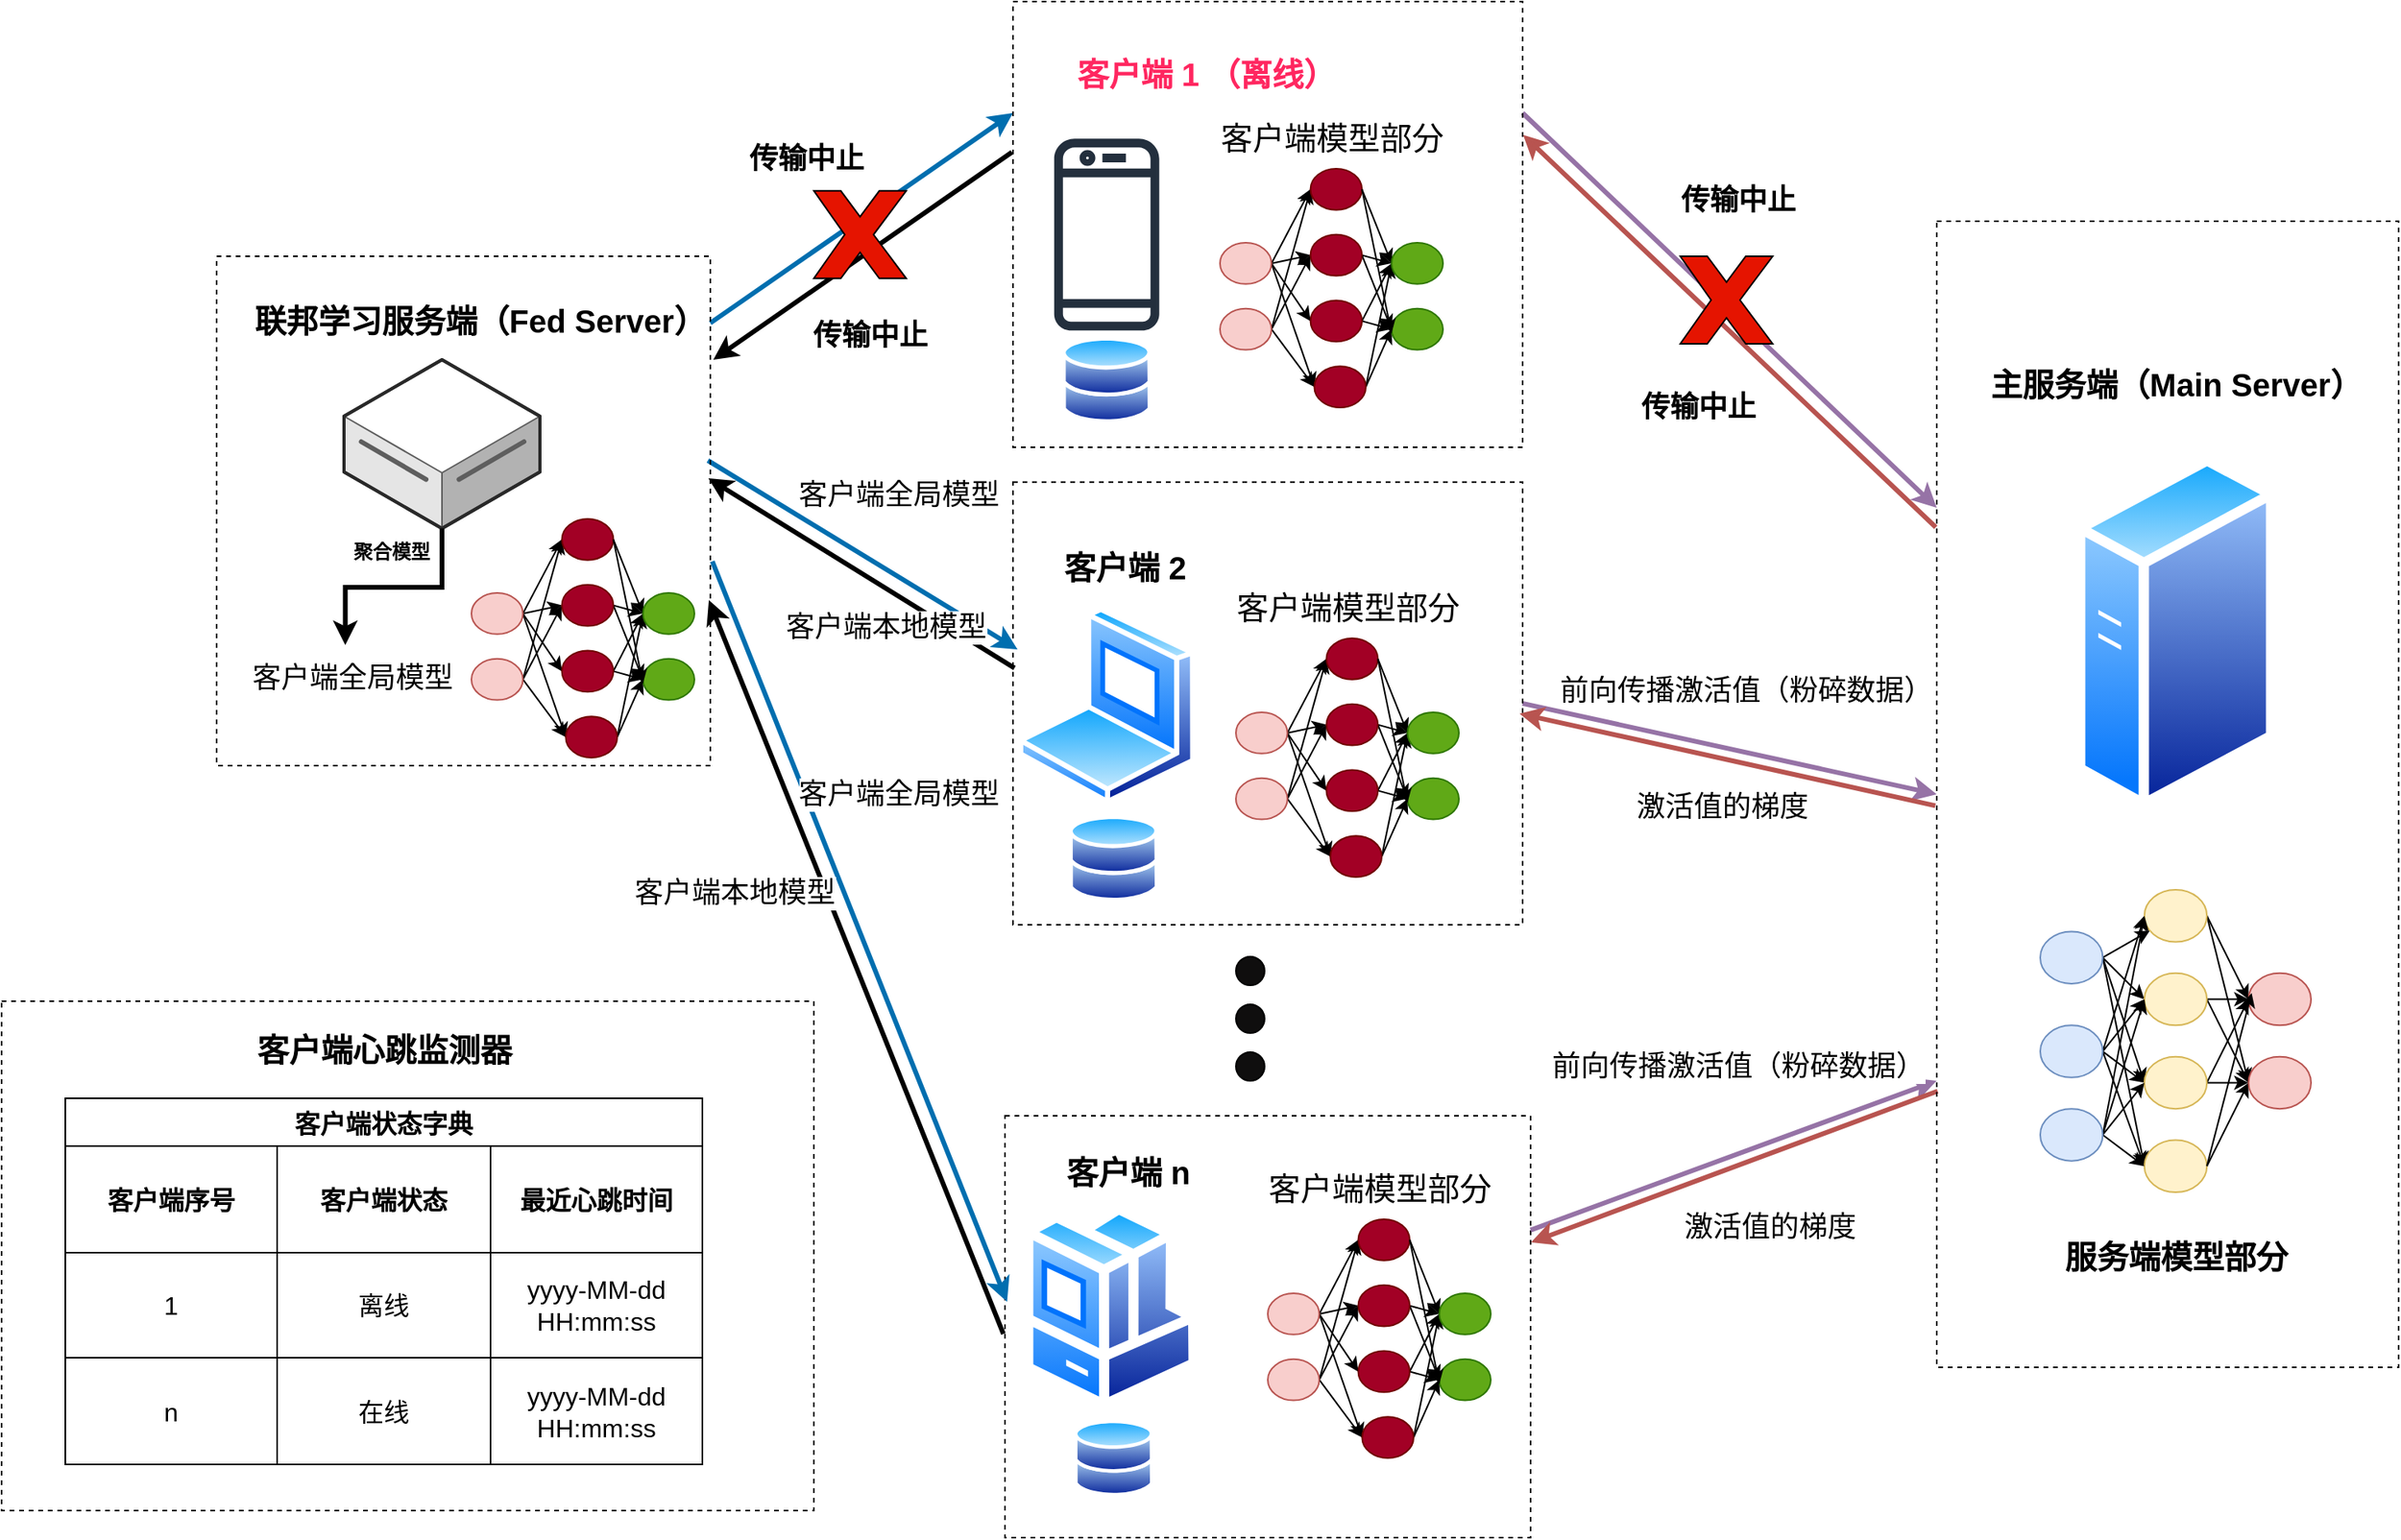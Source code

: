 <mxfile version="26.2.8">
  <diagram name="第 1 页" id="Q7bsDSj4xhXIVwD-Ch1r">
    <mxGraphModel dx="2867" dy="2256" grid="1" gridSize="10" guides="1" tooltips="1" connect="1" arrows="1" fold="1" page="1" pageScale="1" pageWidth="827" pageHeight="1169" math="0" shadow="0">
      <root>
        <mxCell id="0" />
        <mxCell id="1" parent="0" />
        <mxCell id="S3rH2LV8QHZ5XTYs6tV--204" style="edgeStyle=none;shape=connector;rounded=0;orthogonalLoop=1;jettySize=auto;html=1;entryX=0.996;entryY=0.436;entryDx=0;entryDy=0;strokeColor=default;align=center;verticalAlign=middle;fontFamily=Helvetica;fontSize=11;fontColor=default;labelBackgroundColor=default;endArrow=classic;exitX=0.003;exitY=0.42;exitDx=0;exitDy=0;strokeWidth=3;exitPerimeter=0;entryPerimeter=0;" parent="1" source="S3rH2LV8QHZ5XTYs6tV--8" target="S3rH2LV8QHZ5XTYs6tV--144" edge="1">
          <mxGeometry relative="1" as="geometry" />
        </mxCell>
        <mxCell id="-kdukgbmFTFrDUBq5qtz-3" style="rounded=0;orthogonalLoop=1;jettySize=auto;html=1;exitX=1;exitY=0.5;exitDx=0;exitDy=0;entryX=0;entryY=0.5;entryDx=0;entryDy=0;strokeWidth=3;fillColor=#e1d5e7;strokeColor=#9673a6;" parent="1" source="S3rH2LV8QHZ5XTYs6tV--8" target="S3rH2LV8QHZ5XTYs6tV--145" edge="1">
          <mxGeometry relative="1" as="geometry" />
        </mxCell>
        <mxCell id="S3rH2LV8QHZ5XTYs6tV--8" value="" style="rounded=0;whiteSpace=wrap;html=1;fontFamily=Helvetica;fontSize=11;fontColor=default;labelBackgroundColor=default;fillColor=none;strokeColor=default;dashed=1;" parent="1" vertex="1">
          <mxGeometry x="350" y="291.91" width="320" height="278.09" as="geometry" />
        </mxCell>
        <mxCell id="S3rH2LV8QHZ5XTYs6tV--199" style="edgeStyle=none;rounded=0;orthogonalLoop=1;jettySize=auto;html=1;exitX=1;exitY=0.131;exitDx=0;exitDy=0;entryX=0;entryY=0.25;entryDx=0;entryDy=0;strokeColor=#006EAF;align=center;verticalAlign=middle;fontFamily=Helvetica;fontSize=11;fontColor=default;labelBackgroundColor=default;endArrow=classic;strokeWidth=3;fillColor=#1ba1e2;exitPerimeter=0;" parent="1" source="S3rH2LV8QHZ5XTYs6tV--144" target="S3rH2LV8QHZ5XTYs6tV--1" edge="1">
          <mxGeometry relative="1" as="geometry" />
        </mxCell>
        <mxCell id="S3rH2LV8QHZ5XTYs6tV--14" value="" style="ellipse;whiteSpace=wrap;html=1;aspect=fixed;fontFamily=Helvetica;fontSize=11;labelBackgroundColor=default;fillColor=light-dark(#0f0e0e, #ededed);container=0;" parent="1" vertex="1">
          <mxGeometry x="490" y="590" width="18" height="18" as="geometry" />
        </mxCell>
        <mxCell id="S3rH2LV8QHZ5XTYs6tV--13" value="" style="ellipse;whiteSpace=wrap;html=1;aspect=fixed;fontFamily=Helvetica;fontSize=11;labelBackgroundColor=default;fillColor=light-dark(#0f0e0e, #ededed);container=0;" parent="1" vertex="1">
          <mxGeometry x="490" y="620" width="18" height="18" as="geometry" />
        </mxCell>
        <mxCell id="S3rH2LV8QHZ5XTYs6tV--12" value="" style="ellipse;whiteSpace=wrap;html=1;aspect=fixed;fontFamily=Helvetica;fontSize=11;labelBackgroundColor=default;fillColor=light-dark(#0f0e0e, #ededed);container=0;" parent="1" vertex="1">
          <mxGeometry x="490" y="650" width="18" height="18" as="geometry" />
        </mxCell>
        <mxCell id="S3rH2LV8QHZ5XTYs6tV--9" value="&lt;font style=&quot;font-size: 20px;&quot;&gt;&lt;b&gt;客户端 2&lt;/b&gt;&lt;/font&gt;" style="text;html=1;align=center;verticalAlign=middle;resizable=0;points=[];autosize=1;strokeColor=none;fillColor=none;fontFamily=Helvetica;fontSize=11;fontColor=default;labelBackgroundColor=default;" parent="1" vertex="1">
          <mxGeometry x="370.004" y="325.297" width="100" height="40" as="geometry" />
        </mxCell>
        <mxCell id="S3rH2LV8QHZ5XTYs6tV--7" value="" style="image;aspect=fixed;perimeter=ellipsePerimeter;html=1;align=center;shadow=0;dashed=0;spacingTop=3;image=img/lib/active_directory/laptop_client.svg;" parent="1" vertex="1">
          <mxGeometry x="352.905" y="370.003" width="111.913" height="124.348" as="geometry" />
        </mxCell>
        <mxCell id="S3rH2LV8QHZ5XTYs6tV--10" value="" style="image;aspect=fixed;perimeter=ellipsePerimeter;html=1;align=center;shadow=0;dashed=0;spacingTop=3;image=img/lib/active_directory/databases.svg;" parent="1" vertex="1">
          <mxGeometry x="384.998" y="500.613" width="56.522" height="55.391" as="geometry" />
        </mxCell>
        <mxCell id="-kdukgbmFTFrDUBq5qtz-1" style="rounded=0;orthogonalLoop=1;jettySize=auto;html=1;exitX=1;exitY=0.25;exitDx=0;exitDy=0;entryX=0;entryY=0.25;entryDx=0;entryDy=0;strokeWidth=3;fillColor=#e1d5e7;strokeColor=#9673a6;" parent="1" source="S3rH2LV8QHZ5XTYs6tV--1" target="S3rH2LV8QHZ5XTYs6tV--145" edge="1">
          <mxGeometry relative="1" as="geometry" />
        </mxCell>
        <mxCell id="S3rH2LV8QHZ5XTYs6tV--1" value="" style="rounded=0;whiteSpace=wrap;html=1;fontFamily=Helvetica;fontSize=11;fontColor=default;labelBackgroundColor=default;fillColor=none;strokeColor=default;dashed=1;" parent="1" vertex="1">
          <mxGeometry x="350" y="-10" width="320" height="280" as="geometry" />
        </mxCell>
        <mxCell id="S3rH2LV8QHZ5XTYs6tV--2" value="" style="image;aspect=fixed;perimeter=ellipsePerimeter;html=1;align=center;shadow=0;dashed=0;spacingTop=3;image=img/lib/active_directory/databases.svg;" parent="1" vertex="1">
          <mxGeometry x="380.601" y="199.999" width="56.522" height="55.391" as="geometry" />
        </mxCell>
        <mxCell id="S3rH2LV8QHZ5XTYs6tV--3" value="" style="sketch=0;outlineConnect=0;fontColor=#232F3E;gradientColor=none;fillColor=#232F3D;strokeColor=none;dashed=0;verticalLabelPosition=bottom;verticalAlign=top;align=center;html=1;fontSize=12;fontStyle=0;aspect=fixed;pointerEvents=1;shape=mxgraph.aws4.mobile_client;" parent="1" vertex="1">
          <mxGeometry x="375.882" y="73.652" width="65.961" height="125.478" as="geometry" />
        </mxCell>
        <mxCell id="S3rH2LV8QHZ5XTYs6tV--4" value="&lt;font style=&quot;font-size: 20px; color: rgb(255, 39, 96);&quot;&gt;&lt;b&gt;客户端 1 &lt;font&gt;（离线）&lt;/font&gt;&lt;/b&gt;&lt;/font&gt;" style="text;html=1;align=center;verticalAlign=middle;resizable=0;points=[];autosize=1;strokeColor=none;fillColor=none;fontFamily=Helvetica;fontSize=11;fontColor=default;labelBackgroundColor=default;" parent="1" vertex="1">
          <mxGeometry x="375.884" y="14.997" width="190" height="40" as="geometry" />
        </mxCell>
        <mxCell id="S3rH2LV8QHZ5XTYs6tV--134" value="&lt;font style=&quot;font-size: 20px;&quot;&gt;客户端模型部分&lt;/font&gt;" style="text;html=1;align=center;verticalAlign=middle;resizable=0;points=[];autosize=1;strokeColor=none;fillColor=none;fontFamily=Helvetica;fontSize=11;fontColor=default;labelBackgroundColor=default;" parent="1" vertex="1">
          <mxGeometry x="470" y="55" width="160" height="40" as="geometry" />
        </mxCell>
        <mxCell id="S3rH2LV8QHZ5XTYs6tV--106" value="" style="group" parent="1" vertex="1" connectable="0">
          <mxGeometry x="480" y="95" width="140" height="150" as="geometry" />
        </mxCell>
        <mxCell id="S3rH2LV8QHZ5XTYs6tV--107" style="rounded=0;orthogonalLoop=1;jettySize=auto;html=1;exitX=1;exitY=0.5;exitDx=0;exitDy=0;entryX=0;entryY=0.5;entryDx=0;entryDy=0;" parent="S3rH2LV8QHZ5XTYs6tV--106" source="S3rH2LV8QHZ5XTYs6tV--111" target="S3rH2LV8QHZ5XTYs6tV--117" edge="1">
          <mxGeometry relative="1" as="geometry" />
        </mxCell>
        <mxCell id="S3rH2LV8QHZ5XTYs6tV--108" style="edgeStyle=none;shape=connector;rounded=0;orthogonalLoop=1;jettySize=auto;html=1;exitX=1;exitY=0.5;exitDx=0;exitDy=0;entryX=0;entryY=0.5;entryDx=0;entryDy=0;strokeColor=default;align=center;verticalAlign=middle;fontFamily=Helvetica;fontSize=11;fontColor=default;labelBackgroundColor=default;endArrow=classic;" parent="S3rH2LV8QHZ5XTYs6tV--106" source="S3rH2LV8QHZ5XTYs6tV--111" target="S3rH2LV8QHZ5XTYs6tV--120" edge="1">
          <mxGeometry relative="1" as="geometry" />
        </mxCell>
        <mxCell id="S3rH2LV8QHZ5XTYs6tV--109" style="edgeStyle=none;shape=connector;rounded=0;orthogonalLoop=1;jettySize=auto;html=1;exitX=1;exitY=0.5;exitDx=0;exitDy=0;entryX=0;entryY=0.5;entryDx=0;entryDy=0;strokeColor=default;align=center;verticalAlign=middle;fontFamily=Helvetica;fontSize=11;fontColor=default;labelBackgroundColor=default;endArrow=classic;" parent="S3rH2LV8QHZ5XTYs6tV--106" source="S3rH2LV8QHZ5XTYs6tV--111" target="S3rH2LV8QHZ5XTYs6tV--123" edge="1">
          <mxGeometry relative="1" as="geometry" />
        </mxCell>
        <mxCell id="S3rH2LV8QHZ5XTYs6tV--110" style="edgeStyle=none;shape=connector;rounded=0;orthogonalLoop=1;jettySize=auto;html=1;exitX=1;exitY=0.5;exitDx=0;exitDy=0;entryX=0;entryY=0.5;entryDx=0;entryDy=0;strokeColor=default;align=center;verticalAlign=middle;fontFamily=Helvetica;fontSize=11;fontColor=default;labelBackgroundColor=default;endArrow=classic;" parent="S3rH2LV8QHZ5XTYs6tV--106" source="S3rH2LV8QHZ5XTYs6tV--111" target="S3rH2LV8QHZ5XTYs6tV--126" edge="1">
          <mxGeometry relative="1" as="geometry" />
        </mxCell>
        <mxCell id="S3rH2LV8QHZ5XTYs6tV--111" value="" style="ellipse;whiteSpace=wrap;html=1;fillColor=#f8cecc;strokeColor=#b85450;" parent="S3rH2LV8QHZ5XTYs6tV--106" vertex="1">
          <mxGeometry y="46.552" width="32.308" height="25.862" as="geometry" />
        </mxCell>
        <mxCell id="S3rH2LV8QHZ5XTYs6tV--112" style="edgeStyle=none;shape=connector;rounded=0;orthogonalLoop=1;jettySize=auto;html=1;exitX=1;exitY=0.5;exitDx=0;exitDy=0;entryX=0;entryY=0.5;entryDx=0;entryDy=0;strokeColor=default;align=center;verticalAlign=middle;fontFamily=Helvetica;fontSize=11;fontColor=default;labelBackgroundColor=default;endArrow=classic;" parent="S3rH2LV8QHZ5XTYs6tV--106" source="S3rH2LV8QHZ5XTYs6tV--115" target="S3rH2LV8QHZ5XTYs6tV--117" edge="1">
          <mxGeometry relative="1" as="geometry" />
        </mxCell>
        <mxCell id="S3rH2LV8QHZ5XTYs6tV--113" style="edgeStyle=none;shape=connector;rounded=0;orthogonalLoop=1;jettySize=auto;html=1;exitX=1;exitY=0.5;exitDx=0;exitDy=0;entryX=0;entryY=0.5;entryDx=0;entryDy=0;strokeColor=default;align=center;verticalAlign=middle;fontFamily=Helvetica;fontSize=11;fontColor=default;labelBackgroundColor=default;endArrow=classic;" parent="S3rH2LV8QHZ5XTYs6tV--106" source="S3rH2LV8QHZ5XTYs6tV--115" target="S3rH2LV8QHZ5XTYs6tV--120" edge="1">
          <mxGeometry relative="1" as="geometry" />
        </mxCell>
        <mxCell id="S3rH2LV8QHZ5XTYs6tV--114" style="edgeStyle=none;shape=connector;rounded=0;orthogonalLoop=1;jettySize=auto;html=1;exitX=1;exitY=0.5;exitDx=0;exitDy=0;entryX=0;entryY=0.5;entryDx=0;entryDy=0;strokeColor=default;align=center;verticalAlign=middle;fontFamily=Helvetica;fontSize=11;fontColor=default;labelBackgroundColor=default;endArrow=classic;" parent="S3rH2LV8QHZ5XTYs6tV--106" source="S3rH2LV8QHZ5XTYs6tV--115" target="S3rH2LV8QHZ5XTYs6tV--126" edge="1">
          <mxGeometry relative="1" as="geometry" />
        </mxCell>
        <mxCell id="S3rH2LV8QHZ5XTYs6tV--115" value="" style="ellipse;whiteSpace=wrap;html=1;fillColor=#f8cecc;strokeColor=#b85450;" parent="S3rH2LV8QHZ5XTYs6tV--106" vertex="1">
          <mxGeometry y="87.931" width="32.308" height="25.862" as="geometry" />
        </mxCell>
        <mxCell id="S3rH2LV8QHZ5XTYs6tV--116" style="edgeStyle=none;shape=connector;rounded=0;orthogonalLoop=1;jettySize=auto;html=1;exitX=1;exitY=0.5;exitDx=0;exitDy=0;entryX=0;entryY=0.5;entryDx=0;entryDy=0;strokeColor=default;align=center;verticalAlign=middle;fontFamily=Helvetica;fontSize=11;fontColor=default;labelBackgroundColor=default;endArrow=classic;" parent="S3rH2LV8QHZ5XTYs6tV--106" source="S3rH2LV8QHZ5XTYs6tV--117" target="S3rH2LV8QHZ5XTYs6tV--127" edge="1">
          <mxGeometry relative="1" as="geometry" />
        </mxCell>
        <mxCell id="S3rH2LV8QHZ5XTYs6tV--117" value="" style="ellipse;whiteSpace=wrap;html=1;fillColor=#a20025;fontColor=#ffffff;strokeColor=#6F0000;" parent="S3rH2LV8QHZ5XTYs6tV--106" vertex="1">
          <mxGeometry x="56.808" width="32.308" height="25.862" as="geometry" />
        </mxCell>
        <mxCell id="S3rH2LV8QHZ5XTYs6tV--118" style="edgeStyle=none;shape=connector;rounded=0;orthogonalLoop=1;jettySize=auto;html=1;exitX=1;exitY=0.5;exitDx=0;exitDy=0;entryX=0;entryY=0.5;entryDx=0;entryDy=0;strokeColor=default;align=center;verticalAlign=middle;fontFamily=Helvetica;fontSize=11;fontColor=default;labelBackgroundColor=default;endArrow=classic;" parent="S3rH2LV8QHZ5XTYs6tV--106" source="S3rH2LV8QHZ5XTYs6tV--120" target="S3rH2LV8QHZ5XTYs6tV--127" edge="1">
          <mxGeometry relative="1" as="geometry" />
        </mxCell>
        <mxCell id="S3rH2LV8QHZ5XTYs6tV--119" style="edgeStyle=none;shape=connector;rounded=0;orthogonalLoop=1;jettySize=auto;html=1;exitX=1;exitY=0.5;exitDx=0;exitDy=0;entryX=0;entryY=0.5;entryDx=0;entryDy=0;strokeColor=default;align=center;verticalAlign=middle;fontFamily=Helvetica;fontSize=11;fontColor=default;labelBackgroundColor=default;endArrow=classic;" parent="S3rH2LV8QHZ5XTYs6tV--106" source="S3rH2LV8QHZ5XTYs6tV--120" target="S3rH2LV8QHZ5XTYs6tV--128" edge="1">
          <mxGeometry relative="1" as="geometry" />
        </mxCell>
        <mxCell id="S3rH2LV8QHZ5XTYs6tV--120" value="" style="ellipse;whiteSpace=wrap;html=1;fillColor=#a20025;fontColor=#ffffff;strokeColor=#6F0000;" parent="S3rH2LV8QHZ5XTYs6tV--106" vertex="1">
          <mxGeometry x="56.808" y="41.379" width="32.308" height="25.862" as="geometry" />
        </mxCell>
        <mxCell id="S3rH2LV8QHZ5XTYs6tV--121" style="edgeStyle=none;shape=connector;rounded=0;orthogonalLoop=1;jettySize=auto;html=1;exitX=1;exitY=0.5;exitDx=0;exitDy=0;entryX=0;entryY=0.5;entryDx=0;entryDy=0;strokeColor=default;align=center;verticalAlign=middle;fontFamily=Helvetica;fontSize=11;fontColor=default;labelBackgroundColor=default;endArrow=classic;" parent="S3rH2LV8QHZ5XTYs6tV--106" source="S3rH2LV8QHZ5XTYs6tV--123" target="S3rH2LV8QHZ5XTYs6tV--128" edge="1">
          <mxGeometry relative="1" as="geometry" />
        </mxCell>
        <mxCell id="S3rH2LV8QHZ5XTYs6tV--122" style="edgeStyle=none;shape=connector;rounded=0;orthogonalLoop=1;jettySize=auto;html=1;exitX=1;exitY=0.5;exitDx=0;exitDy=0;entryX=0;entryY=0.5;entryDx=0;entryDy=0;strokeColor=default;align=center;verticalAlign=middle;fontFamily=Helvetica;fontSize=11;fontColor=default;labelBackgroundColor=default;endArrow=classic;" parent="S3rH2LV8QHZ5XTYs6tV--106" source="S3rH2LV8QHZ5XTYs6tV--123" target="S3rH2LV8QHZ5XTYs6tV--127" edge="1">
          <mxGeometry relative="1" as="geometry" />
        </mxCell>
        <mxCell id="S3rH2LV8QHZ5XTYs6tV--123" value="" style="ellipse;whiteSpace=wrap;html=1;fillColor=#a20025;fontColor=#ffffff;strokeColor=#6F0000;" parent="S3rH2LV8QHZ5XTYs6tV--106" vertex="1">
          <mxGeometry x="56.808" y="82.759" width="32.308" height="25.862" as="geometry" />
        </mxCell>
        <mxCell id="S3rH2LV8QHZ5XTYs6tV--124" style="edgeStyle=none;shape=connector;rounded=0;orthogonalLoop=1;jettySize=auto;html=1;exitX=1;exitY=0.5;exitDx=0;exitDy=0;entryX=0;entryY=0.5;entryDx=0;entryDy=0;strokeColor=default;align=center;verticalAlign=middle;fontFamily=Helvetica;fontSize=11;fontColor=default;labelBackgroundColor=default;endArrow=classic;" parent="S3rH2LV8QHZ5XTYs6tV--106" source="S3rH2LV8QHZ5XTYs6tV--126" target="S3rH2LV8QHZ5XTYs6tV--128" edge="1">
          <mxGeometry relative="1" as="geometry" />
        </mxCell>
        <mxCell id="S3rH2LV8QHZ5XTYs6tV--125" style="edgeStyle=none;shape=connector;rounded=0;orthogonalLoop=1;jettySize=auto;html=1;exitX=1;exitY=0.5;exitDx=0;exitDy=0;entryX=0;entryY=0.5;entryDx=0;entryDy=0;strokeColor=default;align=center;verticalAlign=middle;fontFamily=Helvetica;fontSize=11;fontColor=default;labelBackgroundColor=default;endArrow=classic;" parent="S3rH2LV8QHZ5XTYs6tV--106" source="S3rH2LV8QHZ5XTYs6tV--126" target="S3rH2LV8QHZ5XTYs6tV--127" edge="1">
          <mxGeometry relative="1" as="geometry" />
        </mxCell>
        <mxCell id="S3rH2LV8QHZ5XTYs6tV--126" value="" style="ellipse;whiteSpace=wrap;html=1;fillColor=#a20025;fontColor=#ffffff;strokeColor=#6F0000;" parent="S3rH2LV8QHZ5XTYs6tV--106" vertex="1">
          <mxGeometry x="59.231" y="124.138" width="32.308" height="25.862" as="geometry" />
        </mxCell>
        <mxCell id="S3rH2LV8QHZ5XTYs6tV--127" value="" style="ellipse;whiteSpace=wrap;html=1;fillColor=#60a917;fontColor=#ffffff;strokeColor=#2D7600;" parent="S3rH2LV8QHZ5XTYs6tV--106" vertex="1">
          <mxGeometry x="107.692" y="46.552" width="32.308" height="25.862" as="geometry" />
        </mxCell>
        <mxCell id="S3rH2LV8QHZ5XTYs6tV--128" value="" style="ellipse;whiteSpace=wrap;html=1;fillColor=#60a917;fontColor=#ffffff;strokeColor=#2D7600;" parent="S3rH2LV8QHZ5XTYs6tV--106" vertex="1">
          <mxGeometry x="107.692" y="87.931" width="32.308" height="25.862" as="geometry" />
        </mxCell>
        <mxCell id="S3rH2LV8QHZ5XTYs6tV--129" style="edgeStyle=none;shape=connector;rounded=0;orthogonalLoop=1;jettySize=auto;html=1;exitX=1;exitY=0.5;exitDx=0;exitDy=0;entryX=0;entryY=0.6;entryDx=0;entryDy=0;entryPerimeter=0;strokeColor=default;align=center;verticalAlign=middle;fontFamily=Helvetica;fontSize=11;fontColor=default;labelBackgroundColor=default;endArrow=classic;" parent="S3rH2LV8QHZ5XTYs6tV--106" source="S3rH2LV8QHZ5XTYs6tV--117" target="S3rH2LV8QHZ5XTYs6tV--128" edge="1">
          <mxGeometry relative="1" as="geometry" />
        </mxCell>
        <mxCell id="S3rH2LV8QHZ5XTYs6tV--146" value="&lt;font style=&quot;font-size: 20px;&quot;&gt;客户端模型部分&lt;/font&gt;" style="text;html=1;align=center;verticalAlign=middle;resizable=0;points=[];autosize=1;strokeColor=none;fillColor=none;fontFamily=Helvetica;fontSize=11;fontColor=default;labelBackgroundColor=default;" parent="1" vertex="1">
          <mxGeometry x="480" y="350" width="160" height="40" as="geometry" />
        </mxCell>
        <mxCell id="S3rH2LV8QHZ5XTYs6tV--147" value="" style="group" parent="1" vertex="1" connectable="0">
          <mxGeometry x="490" y="390" width="140" height="150" as="geometry" />
        </mxCell>
        <mxCell id="S3rH2LV8QHZ5XTYs6tV--148" style="rounded=0;orthogonalLoop=1;jettySize=auto;html=1;exitX=1;exitY=0.5;exitDx=0;exitDy=0;entryX=0;entryY=0.5;entryDx=0;entryDy=0;" parent="S3rH2LV8QHZ5XTYs6tV--147" source="S3rH2LV8QHZ5XTYs6tV--152" target="S3rH2LV8QHZ5XTYs6tV--158" edge="1">
          <mxGeometry relative="1" as="geometry" />
        </mxCell>
        <mxCell id="S3rH2LV8QHZ5XTYs6tV--149" style="edgeStyle=none;shape=connector;rounded=0;orthogonalLoop=1;jettySize=auto;html=1;exitX=1;exitY=0.5;exitDx=0;exitDy=0;entryX=0;entryY=0.5;entryDx=0;entryDy=0;strokeColor=default;align=center;verticalAlign=middle;fontFamily=Helvetica;fontSize=11;fontColor=default;labelBackgroundColor=default;endArrow=classic;" parent="S3rH2LV8QHZ5XTYs6tV--147" source="S3rH2LV8QHZ5XTYs6tV--152" target="S3rH2LV8QHZ5XTYs6tV--161" edge="1">
          <mxGeometry relative="1" as="geometry" />
        </mxCell>
        <mxCell id="S3rH2LV8QHZ5XTYs6tV--150" style="edgeStyle=none;shape=connector;rounded=0;orthogonalLoop=1;jettySize=auto;html=1;exitX=1;exitY=0.5;exitDx=0;exitDy=0;entryX=0;entryY=0.5;entryDx=0;entryDy=0;strokeColor=default;align=center;verticalAlign=middle;fontFamily=Helvetica;fontSize=11;fontColor=default;labelBackgroundColor=default;endArrow=classic;" parent="S3rH2LV8QHZ5XTYs6tV--147" source="S3rH2LV8QHZ5XTYs6tV--152" target="S3rH2LV8QHZ5XTYs6tV--164" edge="1">
          <mxGeometry relative="1" as="geometry" />
        </mxCell>
        <mxCell id="S3rH2LV8QHZ5XTYs6tV--151" style="edgeStyle=none;shape=connector;rounded=0;orthogonalLoop=1;jettySize=auto;html=1;exitX=1;exitY=0.5;exitDx=0;exitDy=0;entryX=0;entryY=0.5;entryDx=0;entryDy=0;strokeColor=default;align=center;verticalAlign=middle;fontFamily=Helvetica;fontSize=11;fontColor=default;labelBackgroundColor=default;endArrow=classic;" parent="S3rH2LV8QHZ5XTYs6tV--147" source="S3rH2LV8QHZ5XTYs6tV--152" target="S3rH2LV8QHZ5XTYs6tV--167" edge="1">
          <mxGeometry relative="1" as="geometry" />
        </mxCell>
        <mxCell id="S3rH2LV8QHZ5XTYs6tV--152" value="" style="ellipse;whiteSpace=wrap;html=1;fillColor=#f8cecc;strokeColor=#b85450;" parent="S3rH2LV8QHZ5XTYs6tV--147" vertex="1">
          <mxGeometry y="46.552" width="32.308" height="25.862" as="geometry" />
        </mxCell>
        <mxCell id="S3rH2LV8QHZ5XTYs6tV--153" style="edgeStyle=none;shape=connector;rounded=0;orthogonalLoop=1;jettySize=auto;html=1;exitX=1;exitY=0.5;exitDx=0;exitDy=0;entryX=0;entryY=0.5;entryDx=0;entryDy=0;strokeColor=default;align=center;verticalAlign=middle;fontFamily=Helvetica;fontSize=11;fontColor=default;labelBackgroundColor=default;endArrow=classic;" parent="S3rH2LV8QHZ5XTYs6tV--147" source="S3rH2LV8QHZ5XTYs6tV--156" target="S3rH2LV8QHZ5XTYs6tV--158" edge="1">
          <mxGeometry relative="1" as="geometry" />
        </mxCell>
        <mxCell id="S3rH2LV8QHZ5XTYs6tV--154" style="edgeStyle=none;shape=connector;rounded=0;orthogonalLoop=1;jettySize=auto;html=1;exitX=1;exitY=0.5;exitDx=0;exitDy=0;entryX=0;entryY=0.5;entryDx=0;entryDy=0;strokeColor=default;align=center;verticalAlign=middle;fontFamily=Helvetica;fontSize=11;fontColor=default;labelBackgroundColor=default;endArrow=classic;" parent="S3rH2LV8QHZ5XTYs6tV--147" source="S3rH2LV8QHZ5XTYs6tV--156" target="S3rH2LV8QHZ5XTYs6tV--161" edge="1">
          <mxGeometry relative="1" as="geometry" />
        </mxCell>
        <mxCell id="S3rH2LV8QHZ5XTYs6tV--155" style="edgeStyle=none;shape=connector;rounded=0;orthogonalLoop=1;jettySize=auto;html=1;exitX=1;exitY=0.5;exitDx=0;exitDy=0;entryX=0;entryY=0.5;entryDx=0;entryDy=0;strokeColor=default;align=center;verticalAlign=middle;fontFamily=Helvetica;fontSize=11;fontColor=default;labelBackgroundColor=default;endArrow=classic;" parent="S3rH2LV8QHZ5XTYs6tV--147" source="S3rH2LV8QHZ5XTYs6tV--156" target="S3rH2LV8QHZ5XTYs6tV--167" edge="1">
          <mxGeometry relative="1" as="geometry" />
        </mxCell>
        <mxCell id="S3rH2LV8QHZ5XTYs6tV--156" value="" style="ellipse;whiteSpace=wrap;html=1;fillColor=#f8cecc;strokeColor=#b85450;" parent="S3rH2LV8QHZ5XTYs6tV--147" vertex="1">
          <mxGeometry y="87.931" width="32.308" height="25.862" as="geometry" />
        </mxCell>
        <mxCell id="S3rH2LV8QHZ5XTYs6tV--157" style="edgeStyle=none;shape=connector;rounded=0;orthogonalLoop=1;jettySize=auto;html=1;exitX=1;exitY=0.5;exitDx=0;exitDy=0;entryX=0;entryY=0.5;entryDx=0;entryDy=0;strokeColor=default;align=center;verticalAlign=middle;fontFamily=Helvetica;fontSize=11;fontColor=default;labelBackgroundColor=default;endArrow=classic;" parent="S3rH2LV8QHZ5XTYs6tV--147" source="S3rH2LV8QHZ5XTYs6tV--158" target="S3rH2LV8QHZ5XTYs6tV--168" edge="1">
          <mxGeometry relative="1" as="geometry" />
        </mxCell>
        <mxCell id="S3rH2LV8QHZ5XTYs6tV--158" value="" style="ellipse;whiteSpace=wrap;html=1;fillColor=#a20025;fontColor=#ffffff;strokeColor=#6F0000;" parent="S3rH2LV8QHZ5XTYs6tV--147" vertex="1">
          <mxGeometry x="56.808" width="32.308" height="25.862" as="geometry" />
        </mxCell>
        <mxCell id="S3rH2LV8QHZ5XTYs6tV--159" style="edgeStyle=none;shape=connector;rounded=0;orthogonalLoop=1;jettySize=auto;html=1;exitX=1;exitY=0.5;exitDx=0;exitDy=0;entryX=0;entryY=0.5;entryDx=0;entryDy=0;strokeColor=default;align=center;verticalAlign=middle;fontFamily=Helvetica;fontSize=11;fontColor=default;labelBackgroundColor=default;endArrow=classic;" parent="S3rH2LV8QHZ5XTYs6tV--147" source="S3rH2LV8QHZ5XTYs6tV--161" target="S3rH2LV8QHZ5XTYs6tV--168" edge="1">
          <mxGeometry relative="1" as="geometry" />
        </mxCell>
        <mxCell id="S3rH2LV8QHZ5XTYs6tV--160" style="edgeStyle=none;shape=connector;rounded=0;orthogonalLoop=1;jettySize=auto;html=1;exitX=1;exitY=0.5;exitDx=0;exitDy=0;entryX=0;entryY=0.5;entryDx=0;entryDy=0;strokeColor=default;align=center;verticalAlign=middle;fontFamily=Helvetica;fontSize=11;fontColor=default;labelBackgroundColor=default;endArrow=classic;" parent="S3rH2LV8QHZ5XTYs6tV--147" source="S3rH2LV8QHZ5XTYs6tV--161" target="S3rH2LV8QHZ5XTYs6tV--169" edge="1">
          <mxGeometry relative="1" as="geometry" />
        </mxCell>
        <mxCell id="S3rH2LV8QHZ5XTYs6tV--161" value="" style="ellipse;whiteSpace=wrap;html=1;fillColor=#a20025;fontColor=#ffffff;strokeColor=#6F0000;" parent="S3rH2LV8QHZ5XTYs6tV--147" vertex="1">
          <mxGeometry x="56.808" y="41.379" width="32.308" height="25.862" as="geometry" />
        </mxCell>
        <mxCell id="S3rH2LV8QHZ5XTYs6tV--162" style="edgeStyle=none;shape=connector;rounded=0;orthogonalLoop=1;jettySize=auto;html=1;exitX=1;exitY=0.5;exitDx=0;exitDy=0;entryX=0;entryY=0.5;entryDx=0;entryDy=0;strokeColor=default;align=center;verticalAlign=middle;fontFamily=Helvetica;fontSize=11;fontColor=default;labelBackgroundColor=default;endArrow=classic;" parent="S3rH2LV8QHZ5XTYs6tV--147" source="S3rH2LV8QHZ5XTYs6tV--164" target="S3rH2LV8QHZ5XTYs6tV--169" edge="1">
          <mxGeometry relative="1" as="geometry" />
        </mxCell>
        <mxCell id="S3rH2LV8QHZ5XTYs6tV--163" style="edgeStyle=none;shape=connector;rounded=0;orthogonalLoop=1;jettySize=auto;html=1;exitX=1;exitY=0.5;exitDx=0;exitDy=0;entryX=0;entryY=0.5;entryDx=0;entryDy=0;strokeColor=default;align=center;verticalAlign=middle;fontFamily=Helvetica;fontSize=11;fontColor=default;labelBackgroundColor=default;endArrow=classic;" parent="S3rH2LV8QHZ5XTYs6tV--147" source="S3rH2LV8QHZ5XTYs6tV--164" target="S3rH2LV8QHZ5XTYs6tV--168" edge="1">
          <mxGeometry relative="1" as="geometry" />
        </mxCell>
        <mxCell id="S3rH2LV8QHZ5XTYs6tV--164" value="" style="ellipse;whiteSpace=wrap;html=1;fillColor=#a20025;fontColor=#ffffff;strokeColor=#6F0000;" parent="S3rH2LV8QHZ5XTYs6tV--147" vertex="1">
          <mxGeometry x="56.808" y="82.759" width="32.308" height="25.862" as="geometry" />
        </mxCell>
        <mxCell id="S3rH2LV8QHZ5XTYs6tV--165" style="edgeStyle=none;shape=connector;rounded=0;orthogonalLoop=1;jettySize=auto;html=1;exitX=1;exitY=0.5;exitDx=0;exitDy=0;entryX=0;entryY=0.5;entryDx=0;entryDy=0;strokeColor=default;align=center;verticalAlign=middle;fontFamily=Helvetica;fontSize=11;fontColor=default;labelBackgroundColor=default;endArrow=classic;" parent="S3rH2LV8QHZ5XTYs6tV--147" source="S3rH2LV8QHZ5XTYs6tV--167" target="S3rH2LV8QHZ5XTYs6tV--169" edge="1">
          <mxGeometry relative="1" as="geometry" />
        </mxCell>
        <mxCell id="S3rH2LV8QHZ5XTYs6tV--166" style="edgeStyle=none;shape=connector;rounded=0;orthogonalLoop=1;jettySize=auto;html=1;exitX=1;exitY=0.5;exitDx=0;exitDy=0;entryX=0;entryY=0.5;entryDx=0;entryDy=0;strokeColor=default;align=center;verticalAlign=middle;fontFamily=Helvetica;fontSize=11;fontColor=default;labelBackgroundColor=default;endArrow=classic;" parent="S3rH2LV8QHZ5XTYs6tV--147" source="S3rH2LV8QHZ5XTYs6tV--167" target="S3rH2LV8QHZ5XTYs6tV--168" edge="1">
          <mxGeometry relative="1" as="geometry" />
        </mxCell>
        <mxCell id="S3rH2LV8QHZ5XTYs6tV--167" value="" style="ellipse;whiteSpace=wrap;html=1;fillColor=#a20025;fontColor=#ffffff;strokeColor=#6F0000;" parent="S3rH2LV8QHZ5XTYs6tV--147" vertex="1">
          <mxGeometry x="59.231" y="124.138" width="32.308" height="25.862" as="geometry" />
        </mxCell>
        <mxCell id="S3rH2LV8QHZ5XTYs6tV--168" value="" style="ellipse;whiteSpace=wrap;html=1;fillColor=#60a917;fontColor=#ffffff;strokeColor=#2D7600;" parent="S3rH2LV8QHZ5XTYs6tV--147" vertex="1">
          <mxGeometry x="107.692" y="46.552" width="32.308" height="25.862" as="geometry" />
        </mxCell>
        <mxCell id="S3rH2LV8QHZ5XTYs6tV--169" value="" style="ellipse;whiteSpace=wrap;html=1;fillColor=#60a917;fontColor=#ffffff;strokeColor=#2D7600;" parent="S3rH2LV8QHZ5XTYs6tV--147" vertex="1">
          <mxGeometry x="107.692" y="87.931" width="32.308" height="25.862" as="geometry" />
        </mxCell>
        <mxCell id="S3rH2LV8QHZ5XTYs6tV--170" style="edgeStyle=none;shape=connector;rounded=0;orthogonalLoop=1;jettySize=auto;html=1;exitX=1;exitY=0.5;exitDx=0;exitDy=0;entryX=0;entryY=0.6;entryDx=0;entryDy=0;entryPerimeter=0;strokeColor=default;align=center;verticalAlign=middle;fontFamily=Helvetica;fontSize=11;fontColor=default;labelBackgroundColor=default;endArrow=classic;" parent="S3rH2LV8QHZ5XTYs6tV--147" source="S3rH2LV8QHZ5XTYs6tV--158" target="S3rH2LV8QHZ5XTYs6tV--169" edge="1">
          <mxGeometry relative="1" as="geometry" />
        </mxCell>
        <mxCell id="S3rH2LV8QHZ5XTYs6tV--196" value="" style="group" parent="1" vertex="1" connectable="0">
          <mxGeometry x="345" y="690" width="330" height="265" as="geometry" />
        </mxCell>
        <mxCell id="S3rH2LV8QHZ5XTYs6tV--15" value="" style="rounded=0;whiteSpace=wrap;html=1;fontFamily=Helvetica;fontSize=11;fontColor=default;labelBackgroundColor=default;fillColor=none;strokeColor=default;dashed=1;" parent="S3rH2LV8QHZ5XTYs6tV--196" vertex="1">
          <mxGeometry width="330" height="265" as="geometry" />
        </mxCell>
        <mxCell id="S3rH2LV8QHZ5XTYs6tV--16" value="" style="image;aspect=fixed;perimeter=ellipsePerimeter;html=1;align=center;shadow=0;dashed=0;spacingTop=3;image=img/lib/active_directory/workstation_client.svg;" parent="S3rH2LV8QHZ5XTYs6tV--196" vertex="1">
          <mxGeometry x="11.25" y="55" width="110.5" height="130" as="geometry" />
        </mxCell>
        <mxCell id="S3rH2LV8QHZ5XTYs6tV--17" value="" style="image;aspect=fixed;perimeter=ellipsePerimeter;html=1;align=center;shadow=0;dashed=0;spacingTop=3;image=img/lib/active_directory/databases.svg;" parent="S3rH2LV8QHZ5XTYs6tV--196" vertex="1">
          <mxGeometry x="43.26" y="190.5" width="50" height="49" as="geometry" />
        </mxCell>
        <mxCell id="S3rH2LV8QHZ5XTYs6tV--18" value="&lt;font style=&quot;font-size: 20px;&quot;&gt;&lt;b&gt;客户端 n&lt;/b&gt;&lt;/font&gt;" style="text;html=1;align=center;verticalAlign=middle;resizable=0;points=[];autosize=1;strokeColor=none;fillColor=none;fontFamily=Helvetica;fontSize=11;fontColor=default;labelBackgroundColor=default;" parent="S3rH2LV8QHZ5XTYs6tV--196" vertex="1">
          <mxGeometry x="26.75" y="15" width="100" height="40" as="geometry" />
        </mxCell>
        <mxCell id="S3rH2LV8QHZ5XTYs6tV--171" value="&lt;font style=&quot;font-size: 20px;&quot;&gt;客户端模型部分&lt;/font&gt;" style="text;html=1;align=center;verticalAlign=middle;resizable=0;points=[];autosize=1;strokeColor=none;fillColor=none;fontFamily=Helvetica;fontSize=11;fontColor=default;labelBackgroundColor=default;" parent="S3rH2LV8QHZ5XTYs6tV--196" vertex="1">
          <mxGeometry x="155" y="25" width="160" height="40" as="geometry" />
        </mxCell>
        <mxCell id="S3rH2LV8QHZ5XTYs6tV--172" value="" style="group" parent="S3rH2LV8QHZ5XTYs6tV--196" vertex="1" connectable="0">
          <mxGeometry x="165" y="65" width="140" height="150" as="geometry" />
        </mxCell>
        <mxCell id="S3rH2LV8QHZ5XTYs6tV--173" style="rounded=0;orthogonalLoop=1;jettySize=auto;html=1;exitX=1;exitY=0.5;exitDx=0;exitDy=0;entryX=0;entryY=0.5;entryDx=0;entryDy=0;" parent="S3rH2LV8QHZ5XTYs6tV--172" source="S3rH2LV8QHZ5XTYs6tV--177" target="S3rH2LV8QHZ5XTYs6tV--183" edge="1">
          <mxGeometry relative="1" as="geometry" />
        </mxCell>
        <mxCell id="S3rH2LV8QHZ5XTYs6tV--174" style="edgeStyle=none;shape=connector;rounded=0;orthogonalLoop=1;jettySize=auto;html=1;exitX=1;exitY=0.5;exitDx=0;exitDy=0;entryX=0;entryY=0.5;entryDx=0;entryDy=0;strokeColor=default;align=center;verticalAlign=middle;fontFamily=Helvetica;fontSize=11;fontColor=default;labelBackgroundColor=default;endArrow=classic;" parent="S3rH2LV8QHZ5XTYs6tV--172" source="S3rH2LV8QHZ5XTYs6tV--177" target="S3rH2LV8QHZ5XTYs6tV--186" edge="1">
          <mxGeometry relative="1" as="geometry" />
        </mxCell>
        <mxCell id="S3rH2LV8QHZ5XTYs6tV--175" style="edgeStyle=none;shape=connector;rounded=0;orthogonalLoop=1;jettySize=auto;html=1;exitX=1;exitY=0.5;exitDx=0;exitDy=0;entryX=0;entryY=0.5;entryDx=0;entryDy=0;strokeColor=default;align=center;verticalAlign=middle;fontFamily=Helvetica;fontSize=11;fontColor=default;labelBackgroundColor=default;endArrow=classic;" parent="S3rH2LV8QHZ5XTYs6tV--172" source="S3rH2LV8QHZ5XTYs6tV--177" target="S3rH2LV8QHZ5XTYs6tV--189" edge="1">
          <mxGeometry relative="1" as="geometry" />
        </mxCell>
        <mxCell id="S3rH2LV8QHZ5XTYs6tV--176" style="edgeStyle=none;shape=connector;rounded=0;orthogonalLoop=1;jettySize=auto;html=1;exitX=1;exitY=0.5;exitDx=0;exitDy=0;entryX=0;entryY=0.5;entryDx=0;entryDy=0;strokeColor=default;align=center;verticalAlign=middle;fontFamily=Helvetica;fontSize=11;fontColor=default;labelBackgroundColor=default;endArrow=classic;" parent="S3rH2LV8QHZ5XTYs6tV--172" source="S3rH2LV8QHZ5XTYs6tV--177" target="S3rH2LV8QHZ5XTYs6tV--192" edge="1">
          <mxGeometry relative="1" as="geometry" />
        </mxCell>
        <mxCell id="S3rH2LV8QHZ5XTYs6tV--177" value="" style="ellipse;whiteSpace=wrap;html=1;fillColor=#f8cecc;strokeColor=#b85450;" parent="S3rH2LV8QHZ5XTYs6tV--172" vertex="1">
          <mxGeometry y="46.552" width="32.308" height="25.862" as="geometry" />
        </mxCell>
        <mxCell id="S3rH2LV8QHZ5XTYs6tV--178" style="edgeStyle=none;shape=connector;rounded=0;orthogonalLoop=1;jettySize=auto;html=1;exitX=1;exitY=0.5;exitDx=0;exitDy=0;entryX=0;entryY=0.5;entryDx=0;entryDy=0;strokeColor=default;align=center;verticalAlign=middle;fontFamily=Helvetica;fontSize=11;fontColor=default;labelBackgroundColor=default;endArrow=classic;" parent="S3rH2LV8QHZ5XTYs6tV--172" source="S3rH2LV8QHZ5XTYs6tV--181" target="S3rH2LV8QHZ5XTYs6tV--183" edge="1">
          <mxGeometry relative="1" as="geometry" />
        </mxCell>
        <mxCell id="S3rH2LV8QHZ5XTYs6tV--179" style="edgeStyle=none;shape=connector;rounded=0;orthogonalLoop=1;jettySize=auto;html=1;exitX=1;exitY=0.5;exitDx=0;exitDy=0;entryX=0;entryY=0.5;entryDx=0;entryDy=0;strokeColor=default;align=center;verticalAlign=middle;fontFamily=Helvetica;fontSize=11;fontColor=default;labelBackgroundColor=default;endArrow=classic;" parent="S3rH2LV8QHZ5XTYs6tV--172" source="S3rH2LV8QHZ5XTYs6tV--181" target="S3rH2LV8QHZ5XTYs6tV--186" edge="1">
          <mxGeometry relative="1" as="geometry" />
        </mxCell>
        <mxCell id="S3rH2LV8QHZ5XTYs6tV--180" style="edgeStyle=none;shape=connector;rounded=0;orthogonalLoop=1;jettySize=auto;html=1;exitX=1;exitY=0.5;exitDx=0;exitDy=0;entryX=0;entryY=0.5;entryDx=0;entryDy=0;strokeColor=default;align=center;verticalAlign=middle;fontFamily=Helvetica;fontSize=11;fontColor=default;labelBackgroundColor=default;endArrow=classic;" parent="S3rH2LV8QHZ5XTYs6tV--172" source="S3rH2LV8QHZ5XTYs6tV--181" target="S3rH2LV8QHZ5XTYs6tV--192" edge="1">
          <mxGeometry relative="1" as="geometry" />
        </mxCell>
        <mxCell id="S3rH2LV8QHZ5XTYs6tV--181" value="" style="ellipse;whiteSpace=wrap;html=1;fillColor=#f8cecc;strokeColor=#b85450;" parent="S3rH2LV8QHZ5XTYs6tV--172" vertex="1">
          <mxGeometry y="87.931" width="32.308" height="25.862" as="geometry" />
        </mxCell>
        <mxCell id="S3rH2LV8QHZ5XTYs6tV--182" style="edgeStyle=none;shape=connector;rounded=0;orthogonalLoop=1;jettySize=auto;html=1;exitX=1;exitY=0.5;exitDx=0;exitDy=0;entryX=0;entryY=0.5;entryDx=0;entryDy=0;strokeColor=default;align=center;verticalAlign=middle;fontFamily=Helvetica;fontSize=11;fontColor=default;labelBackgroundColor=default;endArrow=classic;" parent="S3rH2LV8QHZ5XTYs6tV--172" source="S3rH2LV8QHZ5XTYs6tV--183" target="S3rH2LV8QHZ5XTYs6tV--193" edge="1">
          <mxGeometry relative="1" as="geometry" />
        </mxCell>
        <mxCell id="S3rH2LV8QHZ5XTYs6tV--183" value="" style="ellipse;whiteSpace=wrap;html=1;fillColor=#a20025;fontColor=#ffffff;strokeColor=#6F0000;" parent="S3rH2LV8QHZ5XTYs6tV--172" vertex="1">
          <mxGeometry x="56.808" width="32.308" height="25.862" as="geometry" />
        </mxCell>
        <mxCell id="S3rH2LV8QHZ5XTYs6tV--184" style="edgeStyle=none;shape=connector;rounded=0;orthogonalLoop=1;jettySize=auto;html=1;exitX=1;exitY=0.5;exitDx=0;exitDy=0;entryX=0;entryY=0.5;entryDx=0;entryDy=0;strokeColor=default;align=center;verticalAlign=middle;fontFamily=Helvetica;fontSize=11;fontColor=default;labelBackgroundColor=default;endArrow=classic;" parent="S3rH2LV8QHZ5XTYs6tV--172" source="S3rH2LV8QHZ5XTYs6tV--186" target="S3rH2LV8QHZ5XTYs6tV--193" edge="1">
          <mxGeometry relative="1" as="geometry" />
        </mxCell>
        <mxCell id="S3rH2LV8QHZ5XTYs6tV--185" style="edgeStyle=none;shape=connector;rounded=0;orthogonalLoop=1;jettySize=auto;html=1;exitX=1;exitY=0.5;exitDx=0;exitDy=0;entryX=0;entryY=0.5;entryDx=0;entryDy=0;strokeColor=default;align=center;verticalAlign=middle;fontFamily=Helvetica;fontSize=11;fontColor=default;labelBackgroundColor=default;endArrow=classic;" parent="S3rH2LV8QHZ5XTYs6tV--172" source="S3rH2LV8QHZ5XTYs6tV--186" target="S3rH2LV8QHZ5XTYs6tV--194" edge="1">
          <mxGeometry relative="1" as="geometry" />
        </mxCell>
        <mxCell id="S3rH2LV8QHZ5XTYs6tV--186" value="" style="ellipse;whiteSpace=wrap;html=1;fillColor=#a20025;fontColor=#ffffff;strokeColor=#6F0000;" parent="S3rH2LV8QHZ5XTYs6tV--172" vertex="1">
          <mxGeometry x="56.808" y="41.379" width="32.308" height="25.862" as="geometry" />
        </mxCell>
        <mxCell id="S3rH2LV8QHZ5XTYs6tV--187" style="edgeStyle=none;shape=connector;rounded=0;orthogonalLoop=1;jettySize=auto;html=1;exitX=1;exitY=0.5;exitDx=0;exitDy=0;entryX=0;entryY=0.5;entryDx=0;entryDy=0;strokeColor=default;align=center;verticalAlign=middle;fontFamily=Helvetica;fontSize=11;fontColor=default;labelBackgroundColor=default;endArrow=classic;" parent="S3rH2LV8QHZ5XTYs6tV--172" source="S3rH2LV8QHZ5XTYs6tV--189" target="S3rH2LV8QHZ5XTYs6tV--194" edge="1">
          <mxGeometry relative="1" as="geometry" />
        </mxCell>
        <mxCell id="S3rH2LV8QHZ5XTYs6tV--188" style="edgeStyle=none;shape=connector;rounded=0;orthogonalLoop=1;jettySize=auto;html=1;exitX=1;exitY=0.5;exitDx=0;exitDy=0;entryX=0;entryY=0.5;entryDx=0;entryDy=0;strokeColor=default;align=center;verticalAlign=middle;fontFamily=Helvetica;fontSize=11;fontColor=default;labelBackgroundColor=default;endArrow=classic;" parent="S3rH2LV8QHZ5XTYs6tV--172" source="S3rH2LV8QHZ5XTYs6tV--189" target="S3rH2LV8QHZ5XTYs6tV--193" edge="1">
          <mxGeometry relative="1" as="geometry" />
        </mxCell>
        <mxCell id="S3rH2LV8QHZ5XTYs6tV--189" value="" style="ellipse;whiteSpace=wrap;html=1;fillColor=#a20025;fontColor=#ffffff;strokeColor=#6F0000;" parent="S3rH2LV8QHZ5XTYs6tV--172" vertex="1">
          <mxGeometry x="56.808" y="82.759" width="32.308" height="25.862" as="geometry" />
        </mxCell>
        <mxCell id="S3rH2LV8QHZ5XTYs6tV--190" style="edgeStyle=none;shape=connector;rounded=0;orthogonalLoop=1;jettySize=auto;html=1;exitX=1;exitY=0.5;exitDx=0;exitDy=0;entryX=0;entryY=0.5;entryDx=0;entryDy=0;strokeColor=default;align=center;verticalAlign=middle;fontFamily=Helvetica;fontSize=11;fontColor=default;labelBackgroundColor=default;endArrow=classic;" parent="S3rH2LV8QHZ5XTYs6tV--172" source="S3rH2LV8QHZ5XTYs6tV--192" target="S3rH2LV8QHZ5XTYs6tV--194" edge="1">
          <mxGeometry relative="1" as="geometry" />
        </mxCell>
        <mxCell id="S3rH2LV8QHZ5XTYs6tV--191" style="edgeStyle=none;shape=connector;rounded=0;orthogonalLoop=1;jettySize=auto;html=1;exitX=1;exitY=0.5;exitDx=0;exitDy=0;entryX=0;entryY=0.5;entryDx=0;entryDy=0;strokeColor=default;align=center;verticalAlign=middle;fontFamily=Helvetica;fontSize=11;fontColor=default;labelBackgroundColor=default;endArrow=classic;" parent="S3rH2LV8QHZ5XTYs6tV--172" source="S3rH2LV8QHZ5XTYs6tV--192" target="S3rH2LV8QHZ5XTYs6tV--193" edge="1">
          <mxGeometry relative="1" as="geometry" />
        </mxCell>
        <mxCell id="S3rH2LV8QHZ5XTYs6tV--192" value="" style="ellipse;whiteSpace=wrap;html=1;fillColor=#a20025;fontColor=#ffffff;strokeColor=#6F0000;" parent="S3rH2LV8QHZ5XTYs6tV--172" vertex="1">
          <mxGeometry x="59.231" y="124.138" width="32.308" height="25.862" as="geometry" />
        </mxCell>
        <mxCell id="S3rH2LV8QHZ5XTYs6tV--193" value="" style="ellipse;whiteSpace=wrap;html=1;fillColor=#60a917;fontColor=#ffffff;strokeColor=#2D7600;" parent="S3rH2LV8QHZ5XTYs6tV--172" vertex="1">
          <mxGeometry x="107.692" y="46.552" width="32.308" height="25.862" as="geometry" />
        </mxCell>
        <mxCell id="S3rH2LV8QHZ5XTYs6tV--194" value="" style="ellipse;whiteSpace=wrap;html=1;fillColor=#60a917;fontColor=#ffffff;strokeColor=#2D7600;" parent="S3rH2LV8QHZ5XTYs6tV--172" vertex="1">
          <mxGeometry x="107.692" y="87.931" width="32.308" height="25.862" as="geometry" />
        </mxCell>
        <mxCell id="S3rH2LV8QHZ5XTYs6tV--195" style="edgeStyle=none;shape=connector;rounded=0;orthogonalLoop=1;jettySize=auto;html=1;exitX=1;exitY=0.5;exitDx=0;exitDy=0;entryX=0;entryY=0.6;entryDx=0;entryDy=0;entryPerimeter=0;strokeColor=default;align=center;verticalAlign=middle;fontFamily=Helvetica;fontSize=11;fontColor=default;labelBackgroundColor=default;endArrow=classic;" parent="S3rH2LV8QHZ5XTYs6tV--172" source="S3rH2LV8QHZ5XTYs6tV--183" target="S3rH2LV8QHZ5XTYs6tV--194" edge="1">
          <mxGeometry relative="1" as="geometry" />
        </mxCell>
        <mxCell id="S3rH2LV8QHZ5XTYs6tV--202" style="edgeStyle=none;shape=connector;rounded=0;orthogonalLoop=1;jettySize=auto;html=1;entryX=1.006;entryY=0.203;entryDx=0;entryDy=0;entryPerimeter=0;strokeColor=default;align=center;verticalAlign=middle;fontFamily=Helvetica;fontSize=11;fontColor=default;labelBackgroundColor=default;endArrow=classic;exitX=-0.002;exitY=0.338;exitDx=0;exitDy=0;exitPerimeter=0;strokeWidth=3;" parent="1" source="S3rH2LV8QHZ5XTYs6tV--1" target="S3rH2LV8QHZ5XTYs6tV--144" edge="1">
          <mxGeometry relative="1" as="geometry" />
        </mxCell>
        <mxCell id="S3rH2LV8QHZ5XTYs6tV--203" style="edgeStyle=none;shape=connector;rounded=0;orthogonalLoop=1;jettySize=auto;html=1;entryX=0.009;entryY=0.378;entryDx=0;entryDy=0;entryPerimeter=0;strokeColor=#006EAF;align=center;verticalAlign=middle;fontFamily=Helvetica;fontSize=11;fontColor=default;labelBackgroundColor=default;endArrow=classic;strokeWidth=3;fillColor=#1ba1e2;exitX=0.995;exitY=0.401;exitDx=0;exitDy=0;exitPerimeter=0;" parent="1" source="S3rH2LV8QHZ5XTYs6tV--144" target="S3rH2LV8QHZ5XTYs6tV--8" edge="1">
          <mxGeometry relative="1" as="geometry">
            <mxPoint x="150" y="320" as="sourcePoint" />
          </mxGeometry>
        </mxCell>
        <mxCell id="S3rH2LV8QHZ5XTYs6tV--205" style="edgeStyle=none;shape=connector;rounded=0;orthogonalLoop=1;jettySize=auto;html=1;entryX=0.004;entryY=0.441;entryDx=0;entryDy=0;entryPerimeter=0;strokeColor=#006EAF;align=center;verticalAlign=middle;fontFamily=Helvetica;fontSize=11;fontColor=default;labelBackgroundColor=default;endArrow=classic;exitX=1.004;exitY=0.599;exitDx=0;exitDy=0;exitPerimeter=0;strokeWidth=3;fillColor=#1ba1e2;" parent="1" source="S3rH2LV8QHZ5XTYs6tV--144" target="S3rH2LV8QHZ5XTYs6tV--15" edge="1">
          <mxGeometry relative="1" as="geometry" />
        </mxCell>
        <mxCell id="S3rH2LV8QHZ5XTYs6tV--206" style="edgeStyle=none;shape=connector;rounded=0;orthogonalLoop=1;jettySize=auto;html=1;exitX=-0.003;exitY=0.517;exitDx=0;exitDy=0;entryX=0.997;entryY=0.675;entryDx=0;entryDy=0;entryPerimeter=0;strokeColor=default;align=center;verticalAlign=middle;fontFamily=Helvetica;fontSize=11;fontColor=default;labelBackgroundColor=default;endArrow=classic;strokeWidth=3;exitPerimeter=0;" parent="1" source="S3rH2LV8QHZ5XTYs6tV--15" target="S3rH2LV8QHZ5XTYs6tV--144" edge="1">
          <mxGeometry relative="1" as="geometry" />
        </mxCell>
        <mxCell id="-kdukgbmFTFrDUBq5qtz-2" style="rounded=0;orthogonalLoop=1;jettySize=auto;html=1;exitX=-0.002;exitY=0.267;exitDx=0;exitDy=0;entryX=1.001;entryY=0.299;entryDx=0;entryDy=0;entryPerimeter=0;strokeWidth=3;exitPerimeter=0;fillColor=#f8cecc;strokeColor=#b85450;" parent="1" source="S3rH2LV8QHZ5XTYs6tV--145" target="S3rH2LV8QHZ5XTYs6tV--1" edge="1">
          <mxGeometry relative="1" as="geometry" />
        </mxCell>
        <mxCell id="-kdukgbmFTFrDUBq5qtz-4" style="rounded=0;orthogonalLoop=1;jettySize=auto;html=1;entryX=0.994;entryY=0.523;entryDx=0;entryDy=0;entryPerimeter=0;strokeWidth=3;exitX=-0.003;exitY=0.51;exitDx=0;exitDy=0;exitPerimeter=0;fillColor=#f8cecc;strokeColor=#b85450;" parent="1" source="S3rH2LV8QHZ5XTYs6tV--145" target="S3rH2LV8QHZ5XTYs6tV--8" edge="1">
          <mxGeometry relative="1" as="geometry" />
        </mxCell>
        <mxCell id="-kdukgbmFTFrDUBq5qtz-5" style="rounded=0;orthogonalLoop=1;jettySize=auto;html=1;entryX=0;entryY=0.75;entryDx=0;entryDy=0;strokeWidth=3;fillColor=#e1d5e7;strokeColor=#9673a6;" parent="1" source="S3rH2LV8QHZ5XTYs6tV--15" target="S3rH2LV8QHZ5XTYs6tV--145" edge="1">
          <mxGeometry relative="1" as="geometry" />
        </mxCell>
        <mxCell id="-kdukgbmFTFrDUBq5qtz-6" style="rounded=0;orthogonalLoop=1;jettySize=auto;html=1;exitX=0.002;exitY=0.759;exitDx=0;exitDy=0;entryX=1.001;entryY=0.3;entryDx=0;entryDy=0;entryPerimeter=0;strokeWidth=3;fillColor=#f8cecc;strokeColor=#b85450;exitPerimeter=0;" parent="1" source="S3rH2LV8QHZ5XTYs6tV--145" target="S3rH2LV8QHZ5XTYs6tV--15" edge="1">
          <mxGeometry relative="1" as="geometry" />
        </mxCell>
        <mxCell id="-kdukgbmFTFrDUBq5qtz-8" value="&lt;font style=&quot;font-size: 18px;&quot;&gt;客户端本地模型&lt;/font&gt;" style="text;html=1;align=center;verticalAlign=middle;resizable=0;points=[];autosize=1;strokeColor=none;fillColor=none;fontFamily=Helvetica;fontSize=11;fontColor=default;labelBackgroundColor=default;" parent="1" vertex="1">
          <mxGeometry x="195" y="363" width="150" height="40" as="geometry" />
        </mxCell>
        <mxCell id="-kdukgbmFTFrDUBq5qtz-9" value="&lt;font style=&quot;font-size: 18px;&quot;&gt;客户端本地模型&lt;/font&gt;" style="text;html=1;align=center;verticalAlign=middle;resizable=0;points=[];autosize=1;strokeColor=none;fillColor=none;fontFamily=Helvetica;fontSize=11;fontColor=default;labelBackgroundColor=default;" parent="1" vertex="1">
          <mxGeometry x="100" y="530" width="150" height="40" as="geometry" />
        </mxCell>
        <mxCell id="-kdukgbmFTFrDUBq5qtz-40" value="&lt;font style=&quot;font-size: 18px;&quot;&gt;客户端全局模型&lt;/font&gt;" style="text;html=1;align=center;verticalAlign=middle;resizable=0;points=[];autosize=1;strokeColor=none;fillColor=none;fontFamily=Helvetica;fontSize=11;fontColor=default;labelBackgroundColor=default;" parent="1" vertex="1">
          <mxGeometry x="202.9" y="280" width="150" height="40" as="geometry" />
        </mxCell>
        <mxCell id="-kdukgbmFTFrDUBq5qtz-41" value="&lt;font style=&quot;font-size: 18px;&quot;&gt;客户端全局模型&lt;/font&gt;" style="text;html=1;align=center;verticalAlign=middle;resizable=0;points=[];autosize=1;strokeColor=none;fillColor=none;fontFamily=Helvetica;fontSize=11;fontColor=default;labelBackgroundColor=default;" parent="1" vertex="1">
          <mxGeometry x="202.9" y="468" width="150" height="40" as="geometry" />
        </mxCell>
        <mxCell id="-kdukgbmFTFrDUBq5qtz-43" value="&lt;font style=&quot;font-size: 18px;&quot;&gt;&lt;b&gt;传输中止&lt;/b&gt;&lt;/font&gt;" style="text;html=1;align=center;verticalAlign=middle;resizable=0;points=[];autosize=1;strokeColor=none;fillColor=none;fontFamily=Helvetica;fontSize=11;fontColor=default;labelBackgroundColor=default;" parent="1" vertex="1">
          <mxGeometry x="755" y="95" width="100" height="40" as="geometry" />
        </mxCell>
        <mxCell id="-kdukgbmFTFrDUBq5qtz-44" value="&lt;span style=&quot;font-size: 18px;&quot;&gt;&lt;b&gt;传输中止&lt;/b&gt;&lt;/span&gt;" style="text;html=1;align=center;verticalAlign=middle;resizable=0;points=[];autosize=1;strokeColor=none;fillColor=none;fontFamily=Helvetica;fontSize=11;fontColor=default;labelBackgroundColor=default;" parent="1" vertex="1">
          <mxGeometry x="730" y="225" width="100" height="40" as="geometry" />
        </mxCell>
        <mxCell id="-kdukgbmFTFrDUBq5qtz-45" value="&lt;font style=&quot;font-size: 18px;&quot;&gt;前向传播激活值（粉碎数据）&lt;/font&gt;" style="text;html=1;align=center;verticalAlign=middle;resizable=0;points=[];autosize=1;strokeColor=none;fillColor=none;fontFamily=Helvetica;fontSize=11;fontColor=default;labelBackgroundColor=default;" parent="1" vertex="1">
          <mxGeometry x="680" y="403" width="260" height="40" as="geometry" />
        </mxCell>
        <mxCell id="-kdukgbmFTFrDUBq5qtz-46" value="&lt;font style=&quot;font-size: 18px;&quot;&gt;激活值的梯度&lt;/font&gt;" style="text;html=1;align=center;verticalAlign=middle;resizable=0;points=[];autosize=1;strokeColor=none;fillColor=none;fontFamily=Helvetica;fontSize=11;fontColor=default;labelBackgroundColor=default;" parent="1" vertex="1">
          <mxGeometry x="730" y="476" width="130" height="40" as="geometry" />
        </mxCell>
        <mxCell id="-kdukgbmFTFrDUBq5qtz-47" value="&lt;font style=&quot;font-size: 18px;&quot;&gt;前向传播激活值（粉碎数据）&lt;/font&gt;" style="text;html=1;align=center;verticalAlign=middle;resizable=0;points=[];autosize=1;strokeColor=none;fillColor=none;fontFamily=Helvetica;fontSize=11;fontColor=default;labelBackgroundColor=default;" parent="1" vertex="1">
          <mxGeometry x="675" y="639" width="260" height="40" as="geometry" />
        </mxCell>
        <mxCell id="-kdukgbmFTFrDUBq5qtz-48" value="&lt;font style=&quot;font-size: 18px;&quot;&gt;激活值的梯度&lt;/font&gt;" style="text;html=1;align=center;verticalAlign=middle;resizable=0;points=[];autosize=1;strokeColor=none;fillColor=none;fontFamily=Helvetica;fontSize=11;fontColor=default;labelBackgroundColor=default;" parent="1" vertex="1">
          <mxGeometry x="760" y="740" width="130" height="40" as="geometry" />
        </mxCell>
        <mxCell id="S3rH2LV8QHZ5XTYs6tV--145" value="" style="rounded=0;whiteSpace=wrap;html=1;fontFamily=Helvetica;fontSize=11;fontColor=default;labelBackgroundColor=default;fillColor=none;strokeColor=default;dashed=1;" parent="1" vertex="1">
          <mxGeometry x="930" y="128" width="290" height="720" as="geometry" />
        </mxCell>
        <mxCell id="S3rH2LV8QHZ5XTYs6tV--19" value="" style="group" parent="1" vertex="1" connectable="0">
          <mxGeometry x="995" y="548" width="170" height="190" as="geometry" />
        </mxCell>
        <mxCell id="S3rH2LV8QHZ5XTYs6tV--20" style="rounded=0;orthogonalLoop=1;jettySize=auto;html=1;exitX=1;exitY=0.5;exitDx=0;exitDy=0;" parent="S3rH2LV8QHZ5XTYs6tV--19" source="S3rH2LV8QHZ5XTYs6tV--24" target="S3rH2LV8QHZ5XTYs6tV--32" edge="1">
          <mxGeometry relative="1" as="geometry" />
        </mxCell>
        <mxCell id="S3rH2LV8QHZ5XTYs6tV--21" style="rounded=0;orthogonalLoop=1;jettySize=auto;html=1;exitX=1;exitY=0.5;exitDx=0;exitDy=0;entryX=0;entryY=0.5;entryDx=0;entryDy=0;" parent="S3rH2LV8QHZ5XTYs6tV--19" source="S3rH2LV8QHZ5XTYs6tV--24" target="S3rH2LV8QHZ5XTYs6tV--35" edge="1">
          <mxGeometry relative="1" as="geometry" />
        </mxCell>
        <mxCell id="S3rH2LV8QHZ5XTYs6tV--22" style="rounded=0;orthogonalLoop=1;jettySize=auto;html=1;exitX=1;exitY=0.5;exitDx=0;exitDy=0;entryX=0;entryY=0.5;entryDx=0;entryDy=0;" parent="S3rH2LV8QHZ5XTYs6tV--19" source="S3rH2LV8QHZ5XTYs6tV--24" target="S3rH2LV8QHZ5XTYs6tV--38" edge="1">
          <mxGeometry relative="1" as="geometry" />
        </mxCell>
        <mxCell id="S3rH2LV8QHZ5XTYs6tV--23" style="rounded=0;orthogonalLoop=1;jettySize=auto;html=1;exitX=1;exitY=0.5;exitDx=0;exitDy=0;entryX=0;entryY=0.5;entryDx=0;entryDy=0;" parent="S3rH2LV8QHZ5XTYs6tV--19" source="S3rH2LV8QHZ5XTYs6tV--24" target="S3rH2LV8QHZ5XTYs6tV--40" edge="1">
          <mxGeometry relative="1" as="geometry" />
        </mxCell>
        <mxCell id="S3rH2LV8QHZ5XTYs6tV--24" value="" style="ellipse;whiteSpace=wrap;html=1;fillColor=#dae8fc;strokeColor=#6c8ebf;" parent="S3rH2LV8QHZ5XTYs6tV--19" vertex="1">
          <mxGeometry y="26.207" width="39.231" height="32.759" as="geometry" />
        </mxCell>
        <mxCell id="S3rH2LV8QHZ5XTYs6tV--25" style="edgeStyle=none;shape=connector;rounded=0;orthogonalLoop=1;jettySize=auto;html=1;exitX=1;exitY=0.5;exitDx=0;exitDy=0;entryX=0;entryY=0.5;entryDx=0;entryDy=0;strokeColor=default;align=center;verticalAlign=middle;fontFamily=Helvetica;fontSize=11;fontColor=default;labelBackgroundColor=default;endArrow=classic;" parent="S3rH2LV8QHZ5XTYs6tV--19" source="S3rH2LV8QHZ5XTYs6tV--29" target="S3rH2LV8QHZ5XTYs6tV--32" edge="1">
          <mxGeometry relative="1" as="geometry" />
        </mxCell>
        <mxCell id="S3rH2LV8QHZ5XTYs6tV--26" style="edgeStyle=none;shape=connector;rounded=0;orthogonalLoop=1;jettySize=auto;html=1;exitX=1;exitY=0.5;exitDx=0;exitDy=0;entryX=0;entryY=0.5;entryDx=0;entryDy=0;strokeColor=default;align=center;verticalAlign=middle;fontFamily=Helvetica;fontSize=11;fontColor=default;labelBackgroundColor=default;endArrow=classic;" parent="S3rH2LV8QHZ5XTYs6tV--19" source="S3rH2LV8QHZ5XTYs6tV--29" target="S3rH2LV8QHZ5XTYs6tV--35" edge="1">
          <mxGeometry relative="1" as="geometry" />
        </mxCell>
        <mxCell id="S3rH2LV8QHZ5XTYs6tV--27" style="edgeStyle=none;shape=connector;rounded=0;orthogonalLoop=1;jettySize=auto;html=1;exitX=1;exitY=0.5;exitDx=0;exitDy=0;entryX=0;entryY=0.5;entryDx=0;entryDy=0;strokeColor=default;align=center;verticalAlign=middle;fontFamily=Helvetica;fontSize=11;fontColor=default;labelBackgroundColor=default;endArrow=classic;" parent="S3rH2LV8QHZ5XTYs6tV--19" source="S3rH2LV8QHZ5XTYs6tV--29" target="S3rH2LV8QHZ5XTYs6tV--38" edge="1">
          <mxGeometry relative="1" as="geometry" />
        </mxCell>
        <mxCell id="S3rH2LV8QHZ5XTYs6tV--28" style="edgeStyle=none;shape=connector;rounded=0;orthogonalLoop=1;jettySize=auto;html=1;exitX=1;exitY=0.5;exitDx=0;exitDy=0;entryX=0;entryY=0.5;entryDx=0;entryDy=0;strokeColor=default;align=center;verticalAlign=middle;fontFamily=Helvetica;fontSize=11;fontColor=default;labelBackgroundColor=default;endArrow=classic;" parent="S3rH2LV8QHZ5XTYs6tV--19" source="S3rH2LV8QHZ5XTYs6tV--29" target="S3rH2LV8QHZ5XTYs6tV--40" edge="1">
          <mxGeometry relative="1" as="geometry" />
        </mxCell>
        <mxCell id="S3rH2LV8QHZ5XTYs6tV--29" value="" style="ellipse;whiteSpace=wrap;html=1;fillColor=#dae8fc;strokeColor=#6c8ebf;" parent="S3rH2LV8QHZ5XTYs6tV--19" vertex="1">
          <mxGeometry y="85.172" width="39.231" height="32.759" as="geometry" />
        </mxCell>
        <mxCell id="S3rH2LV8QHZ5XTYs6tV--30" style="edgeStyle=none;shape=connector;rounded=0;orthogonalLoop=1;jettySize=auto;html=1;exitX=1;exitY=0.5;exitDx=0;exitDy=0;entryX=0;entryY=0.5;entryDx=0;entryDy=0;strokeColor=default;align=center;verticalAlign=middle;fontFamily=Helvetica;fontSize=11;fontColor=default;labelBackgroundColor=default;endArrow=classic;" parent="S3rH2LV8QHZ5XTYs6tV--19" source="S3rH2LV8QHZ5XTYs6tV--32" target="S3rH2LV8QHZ5XTYs6tV--41" edge="1">
          <mxGeometry relative="1" as="geometry" />
        </mxCell>
        <mxCell id="S3rH2LV8QHZ5XTYs6tV--31" style="edgeStyle=none;shape=connector;rounded=0;orthogonalLoop=1;jettySize=auto;html=1;exitX=1;exitY=0.5;exitDx=0;exitDy=0;entryX=0;entryY=0.5;entryDx=0;entryDy=0;strokeColor=default;align=center;verticalAlign=middle;fontFamily=Helvetica;fontSize=11;fontColor=default;labelBackgroundColor=default;endArrow=classic;" parent="S3rH2LV8QHZ5XTYs6tV--19" source="S3rH2LV8QHZ5XTYs6tV--32" target="S3rH2LV8QHZ5XTYs6tV--42" edge="1">
          <mxGeometry relative="1" as="geometry" />
        </mxCell>
        <mxCell id="S3rH2LV8QHZ5XTYs6tV--32" value="" style="ellipse;whiteSpace=wrap;html=1;fillColor=#fff2cc;strokeColor=#d6b656;" parent="S3rH2LV8QHZ5XTYs6tV--19" vertex="1">
          <mxGeometry x="65.385" width="39.231" height="32.759" as="geometry" />
        </mxCell>
        <mxCell id="S3rH2LV8QHZ5XTYs6tV--33" style="edgeStyle=none;shape=connector;rounded=0;orthogonalLoop=1;jettySize=auto;html=1;entryX=0;entryY=0.5;entryDx=0;entryDy=0;strokeColor=default;align=center;verticalAlign=middle;fontFamily=Helvetica;fontSize=11;fontColor=default;labelBackgroundColor=default;endArrow=classic;" parent="S3rH2LV8QHZ5XTYs6tV--19" source="S3rH2LV8QHZ5XTYs6tV--35" target="S3rH2LV8QHZ5XTYs6tV--41" edge="1">
          <mxGeometry relative="1" as="geometry" />
        </mxCell>
        <mxCell id="S3rH2LV8QHZ5XTYs6tV--34" style="edgeStyle=none;shape=connector;rounded=0;orthogonalLoop=1;jettySize=auto;html=1;exitX=1;exitY=0.5;exitDx=0;exitDy=0;entryX=0;entryY=0.5;entryDx=0;entryDy=0;strokeColor=default;align=center;verticalAlign=middle;fontFamily=Helvetica;fontSize=11;fontColor=default;labelBackgroundColor=default;endArrow=classic;" parent="S3rH2LV8QHZ5XTYs6tV--19" source="S3rH2LV8QHZ5XTYs6tV--35" target="S3rH2LV8QHZ5XTYs6tV--42" edge="1">
          <mxGeometry relative="1" as="geometry" />
        </mxCell>
        <mxCell id="S3rH2LV8QHZ5XTYs6tV--35" value="" style="ellipse;whiteSpace=wrap;html=1;fillColor=#fff2cc;strokeColor=#d6b656;" parent="S3rH2LV8QHZ5XTYs6tV--19" vertex="1">
          <mxGeometry x="65.385" y="52.414" width="39.231" height="32.759" as="geometry" />
        </mxCell>
        <mxCell id="S3rH2LV8QHZ5XTYs6tV--36" style="edgeStyle=none;shape=connector;rounded=0;orthogonalLoop=1;jettySize=auto;html=1;exitX=1;exitY=0.5;exitDx=0;exitDy=0;entryX=0;entryY=0.5;entryDx=0;entryDy=0;strokeColor=default;align=center;verticalAlign=middle;fontFamily=Helvetica;fontSize=11;fontColor=default;labelBackgroundColor=default;endArrow=classic;" parent="S3rH2LV8QHZ5XTYs6tV--19" source="S3rH2LV8QHZ5XTYs6tV--38" target="S3rH2LV8QHZ5XTYs6tV--41" edge="1">
          <mxGeometry relative="1" as="geometry" />
        </mxCell>
        <mxCell id="S3rH2LV8QHZ5XTYs6tV--37" style="edgeStyle=none;shape=connector;rounded=0;orthogonalLoop=1;jettySize=auto;html=1;exitX=1;exitY=0.5;exitDx=0;exitDy=0;entryX=0;entryY=0.5;entryDx=0;entryDy=0;strokeColor=default;align=center;verticalAlign=middle;fontFamily=Helvetica;fontSize=11;fontColor=default;labelBackgroundColor=default;endArrow=classic;" parent="S3rH2LV8QHZ5XTYs6tV--19" source="S3rH2LV8QHZ5XTYs6tV--38" target="S3rH2LV8QHZ5XTYs6tV--42" edge="1">
          <mxGeometry relative="1" as="geometry" />
        </mxCell>
        <mxCell id="S3rH2LV8QHZ5XTYs6tV--38" value="" style="ellipse;whiteSpace=wrap;html=1;fillColor=#fff2cc;strokeColor=#d6b656;" parent="S3rH2LV8QHZ5XTYs6tV--19" vertex="1">
          <mxGeometry x="65.385" y="104.828" width="39.231" height="32.759" as="geometry" />
        </mxCell>
        <mxCell id="S3rH2LV8QHZ5XTYs6tV--39" style="edgeStyle=none;shape=connector;rounded=0;orthogonalLoop=1;jettySize=auto;html=1;exitX=1;exitY=0.5;exitDx=0;exitDy=0;entryX=0;entryY=0.5;entryDx=0;entryDy=0;strokeColor=default;align=center;verticalAlign=middle;fontFamily=Helvetica;fontSize=11;fontColor=default;labelBackgroundColor=default;endArrow=classic;" parent="S3rH2LV8QHZ5XTYs6tV--19" source="S3rH2LV8QHZ5XTYs6tV--40" target="S3rH2LV8QHZ5XTYs6tV--42" edge="1">
          <mxGeometry relative="1" as="geometry" />
        </mxCell>
        <mxCell id="S3rH2LV8QHZ5XTYs6tV--40" value="" style="ellipse;whiteSpace=wrap;html=1;fillColor=#fff2cc;strokeColor=#d6b656;" parent="S3rH2LV8QHZ5XTYs6tV--19" vertex="1">
          <mxGeometry x="65.385" y="157.241" width="39.231" height="32.759" as="geometry" />
        </mxCell>
        <mxCell id="S3rH2LV8QHZ5XTYs6tV--41" value="" style="ellipse;whiteSpace=wrap;html=1;fillColor=#f8cecc;strokeColor=#b85450;" parent="S3rH2LV8QHZ5XTYs6tV--19" vertex="1">
          <mxGeometry x="130.769" y="52.414" width="39.231" height="32.759" as="geometry" />
        </mxCell>
        <mxCell id="S3rH2LV8QHZ5XTYs6tV--42" value="" style="ellipse;whiteSpace=wrap;html=1;fillColor=#f8cecc;strokeColor=#b85450;" parent="S3rH2LV8QHZ5XTYs6tV--19" vertex="1">
          <mxGeometry x="130.769" y="104.828" width="39.231" height="32.759" as="geometry" />
        </mxCell>
        <mxCell id="S3rH2LV8QHZ5XTYs6tV--43" style="edgeStyle=none;shape=connector;rounded=0;orthogonalLoop=1;jettySize=auto;html=1;exitX=1;exitY=0.5;exitDx=0;exitDy=0;entryX=0;entryY=0.5;entryDx=0;entryDy=0;strokeColor=default;align=center;verticalAlign=middle;fontFamily=Helvetica;fontSize=11;fontColor=default;labelBackgroundColor=default;endArrow=classic;" parent="S3rH2LV8QHZ5XTYs6tV--19" source="S3rH2LV8QHZ5XTYs6tV--47" target="S3rH2LV8QHZ5XTYs6tV--32" edge="1">
          <mxGeometry relative="1" as="geometry" />
        </mxCell>
        <mxCell id="S3rH2LV8QHZ5XTYs6tV--44" style="edgeStyle=none;shape=connector;rounded=0;orthogonalLoop=1;jettySize=auto;html=1;exitX=1;exitY=0.5;exitDx=0;exitDy=0;entryX=0;entryY=0.5;entryDx=0;entryDy=0;strokeColor=default;align=center;verticalAlign=middle;fontFamily=Helvetica;fontSize=11;fontColor=default;labelBackgroundColor=default;endArrow=classic;" parent="S3rH2LV8QHZ5XTYs6tV--19" source="S3rH2LV8QHZ5XTYs6tV--47" target="S3rH2LV8QHZ5XTYs6tV--35" edge="1">
          <mxGeometry relative="1" as="geometry" />
        </mxCell>
        <mxCell id="S3rH2LV8QHZ5XTYs6tV--45" style="edgeStyle=none;shape=connector;rounded=0;orthogonalLoop=1;jettySize=auto;html=1;exitX=1;exitY=0.5;exitDx=0;exitDy=0;entryX=0;entryY=0.5;entryDx=0;entryDy=0;strokeColor=default;align=center;verticalAlign=middle;fontFamily=Helvetica;fontSize=11;fontColor=default;labelBackgroundColor=default;endArrow=classic;" parent="S3rH2LV8QHZ5XTYs6tV--19" source="S3rH2LV8QHZ5XTYs6tV--47" target="S3rH2LV8QHZ5XTYs6tV--38" edge="1">
          <mxGeometry relative="1" as="geometry" />
        </mxCell>
        <mxCell id="S3rH2LV8QHZ5XTYs6tV--46" style="edgeStyle=none;shape=connector;rounded=0;orthogonalLoop=1;jettySize=auto;html=1;exitX=1;exitY=0.5;exitDx=0;exitDy=0;entryX=0;entryY=0.5;entryDx=0;entryDy=0;strokeColor=default;align=center;verticalAlign=middle;fontFamily=Helvetica;fontSize=11;fontColor=default;labelBackgroundColor=default;endArrow=classic;" parent="S3rH2LV8QHZ5XTYs6tV--19" source="S3rH2LV8QHZ5XTYs6tV--47" target="S3rH2LV8QHZ5XTYs6tV--40" edge="1">
          <mxGeometry relative="1" as="geometry" />
        </mxCell>
        <mxCell id="S3rH2LV8QHZ5XTYs6tV--47" value="" style="ellipse;whiteSpace=wrap;html=1;fillColor=#dae8fc;strokeColor=#6c8ebf;" parent="S3rH2LV8QHZ5XTYs6tV--19" vertex="1">
          <mxGeometry y="137.586" width="39.231" height="32.759" as="geometry" />
        </mxCell>
        <mxCell id="S3rH2LV8QHZ5XTYs6tV--48" style="edgeStyle=none;shape=connector;rounded=0;orthogonalLoop=1;jettySize=auto;html=1;exitX=1;exitY=0.5;exitDx=0;exitDy=0;entryX=0.05;entryY=0.38;entryDx=0;entryDy=0;entryPerimeter=0;strokeColor=default;align=center;verticalAlign=middle;fontFamily=Helvetica;fontSize=11;fontColor=default;labelBackgroundColor=default;endArrow=classic;" parent="S3rH2LV8QHZ5XTYs6tV--19" source="S3rH2LV8QHZ5XTYs6tV--40" target="S3rH2LV8QHZ5XTYs6tV--41" edge="1">
          <mxGeometry relative="1" as="geometry" />
        </mxCell>
        <mxCell id="S3rH2LV8QHZ5XTYs6tV--130" value="" style="image;aspect=fixed;perimeter=ellipsePerimeter;html=1;align=center;shadow=0;dashed=0;spacingTop=3;image=img/lib/active_directory/generic_server.svg;" parent="1" vertex="1">
          <mxGeometry x="1016.8" y="273.29" width="126.4" height="225.71" as="geometry" />
        </mxCell>
        <mxCell id="S3rH2LV8QHZ5XTYs6tV--131" value="&lt;font style=&quot;font-size: 20px;&quot;&gt;&lt;b&gt;主服务端（Main Server）&lt;/b&gt;&lt;/font&gt;" style="text;html=1;align=center;verticalAlign=middle;resizable=0;points=[];autosize=1;strokeColor=none;fillColor=none;fontFamily=Helvetica;fontSize=11;fontColor=default;labelBackgroundColor=default;" parent="1" vertex="1">
          <mxGeometry x="950.0" y="210" width="260" height="40" as="geometry" />
        </mxCell>
        <mxCell id="S3rH2LV8QHZ5XTYs6tV--136" value="&lt;font style=&quot;font-size: 20px;&quot;&gt;&lt;b&gt;服务端模型部分&lt;/b&gt;&lt;/font&gt;" style="text;html=1;align=center;verticalAlign=middle;resizable=0;points=[];autosize=1;strokeColor=none;fillColor=none;fontFamily=Helvetica;fontSize=11;fontColor=default;labelBackgroundColor=default;" parent="1" vertex="1">
          <mxGeometry x="1000" y="758" width="160" height="40" as="geometry" />
        </mxCell>
        <mxCell id="YG4ow8o5gnvYlA8YRpoR-1" value="" style="group" vertex="1" connectable="0" parent="1">
          <mxGeometry x="-150" y="150" width="320.0" height="320" as="geometry" />
        </mxCell>
        <mxCell id="S3rH2LV8QHZ5XTYs6tV--144" value="" style="rounded=0;whiteSpace=wrap;html=1;fontFamily=Helvetica;fontSize=11;fontColor=default;labelBackgroundColor=default;fillColor=none;strokeColor=default;dashed=1;" parent="YG4ow8o5gnvYlA8YRpoR-1" vertex="1">
          <mxGeometry width="310" height="320" as="geometry" />
        </mxCell>
        <mxCell id="S3rH2LV8QHZ5XTYs6tV--137" value="" style="verticalLabelPosition=bottom;html=1;verticalAlign=top;strokeWidth=1;align=center;outlineConnect=0;dashed=0;outlineConnect=0;shape=mxgraph.aws3d.dataServer;strokeColor=#5E5E5E;aspect=fixed;fontFamily=Helvetica;fontSize=11;fontColor=default;labelBackgroundColor=default;" parent="YG4ow8o5gnvYlA8YRpoR-1" vertex="1">
          <mxGeometry x="80" y="65" width="123" height="106" as="geometry" />
        </mxCell>
        <mxCell id="S3rH2LV8QHZ5XTYs6tV--138" value="&lt;font style=&quot;font-size: 20px;&quot;&gt;&lt;b&gt;联邦学习服务端（Fed Server）&lt;/b&gt;&lt;/font&gt;" style="text;html=1;align=center;verticalAlign=middle;resizable=0;points=[];autosize=1;strokeColor=none;fillColor=none;fontFamily=Helvetica;fontSize=11;fontColor=default;labelBackgroundColor=default;" parent="YG4ow8o5gnvYlA8YRpoR-1" vertex="1">
          <mxGeometry x="10.0" y="20.3" width="310" height="40" as="geometry" />
        </mxCell>
        <mxCell id="-kdukgbmFTFrDUBq5qtz-11" value="" style="group" parent="YG4ow8o5gnvYlA8YRpoR-1" vertex="1" connectable="0">
          <mxGeometry x="160" y="165" width="140" height="150" as="geometry" />
        </mxCell>
        <mxCell id="-kdukgbmFTFrDUBq5qtz-12" style="rounded=0;orthogonalLoop=1;jettySize=auto;html=1;exitX=1;exitY=0.5;exitDx=0;exitDy=0;entryX=0;entryY=0.5;entryDx=0;entryDy=0;" parent="-kdukgbmFTFrDUBq5qtz-11" source="-kdukgbmFTFrDUBq5qtz-16" target="-kdukgbmFTFrDUBq5qtz-22" edge="1">
          <mxGeometry relative="1" as="geometry" />
        </mxCell>
        <mxCell id="-kdukgbmFTFrDUBq5qtz-13" style="edgeStyle=none;shape=connector;rounded=0;orthogonalLoop=1;jettySize=auto;html=1;exitX=1;exitY=0.5;exitDx=0;exitDy=0;entryX=0;entryY=0.5;entryDx=0;entryDy=0;strokeColor=default;align=center;verticalAlign=middle;fontFamily=Helvetica;fontSize=11;fontColor=default;labelBackgroundColor=default;endArrow=classic;" parent="-kdukgbmFTFrDUBq5qtz-11" source="-kdukgbmFTFrDUBq5qtz-16" target="-kdukgbmFTFrDUBq5qtz-25" edge="1">
          <mxGeometry relative="1" as="geometry" />
        </mxCell>
        <mxCell id="-kdukgbmFTFrDUBq5qtz-14" style="edgeStyle=none;shape=connector;rounded=0;orthogonalLoop=1;jettySize=auto;html=1;exitX=1;exitY=0.5;exitDx=0;exitDy=0;entryX=0;entryY=0.5;entryDx=0;entryDy=0;strokeColor=default;align=center;verticalAlign=middle;fontFamily=Helvetica;fontSize=11;fontColor=default;labelBackgroundColor=default;endArrow=classic;" parent="-kdukgbmFTFrDUBq5qtz-11" source="-kdukgbmFTFrDUBq5qtz-16" target="-kdukgbmFTFrDUBq5qtz-28" edge="1">
          <mxGeometry relative="1" as="geometry" />
        </mxCell>
        <mxCell id="-kdukgbmFTFrDUBq5qtz-15" style="edgeStyle=none;shape=connector;rounded=0;orthogonalLoop=1;jettySize=auto;html=1;exitX=1;exitY=0.5;exitDx=0;exitDy=0;entryX=0;entryY=0.5;entryDx=0;entryDy=0;strokeColor=default;align=center;verticalAlign=middle;fontFamily=Helvetica;fontSize=11;fontColor=default;labelBackgroundColor=default;endArrow=classic;" parent="-kdukgbmFTFrDUBq5qtz-11" source="-kdukgbmFTFrDUBq5qtz-16" target="-kdukgbmFTFrDUBq5qtz-31" edge="1">
          <mxGeometry relative="1" as="geometry" />
        </mxCell>
        <mxCell id="-kdukgbmFTFrDUBq5qtz-16" value="" style="ellipse;whiteSpace=wrap;html=1;fillColor=#f8cecc;strokeColor=#b85450;" parent="-kdukgbmFTFrDUBq5qtz-11" vertex="1">
          <mxGeometry y="46.552" width="32.308" height="25.862" as="geometry" />
        </mxCell>
        <mxCell id="-kdukgbmFTFrDUBq5qtz-17" style="edgeStyle=none;shape=connector;rounded=0;orthogonalLoop=1;jettySize=auto;html=1;exitX=1;exitY=0.5;exitDx=0;exitDy=0;entryX=0;entryY=0.5;entryDx=0;entryDy=0;strokeColor=default;align=center;verticalAlign=middle;fontFamily=Helvetica;fontSize=11;fontColor=default;labelBackgroundColor=default;endArrow=classic;" parent="-kdukgbmFTFrDUBq5qtz-11" source="-kdukgbmFTFrDUBq5qtz-20" target="-kdukgbmFTFrDUBq5qtz-22" edge="1">
          <mxGeometry relative="1" as="geometry" />
        </mxCell>
        <mxCell id="-kdukgbmFTFrDUBq5qtz-18" style="edgeStyle=none;shape=connector;rounded=0;orthogonalLoop=1;jettySize=auto;html=1;exitX=1;exitY=0.5;exitDx=0;exitDy=0;entryX=0;entryY=0.5;entryDx=0;entryDy=0;strokeColor=default;align=center;verticalAlign=middle;fontFamily=Helvetica;fontSize=11;fontColor=default;labelBackgroundColor=default;endArrow=classic;" parent="-kdukgbmFTFrDUBq5qtz-11" source="-kdukgbmFTFrDUBq5qtz-20" target="-kdukgbmFTFrDUBq5qtz-25" edge="1">
          <mxGeometry relative="1" as="geometry" />
        </mxCell>
        <mxCell id="-kdukgbmFTFrDUBq5qtz-19" style="edgeStyle=none;shape=connector;rounded=0;orthogonalLoop=1;jettySize=auto;html=1;exitX=1;exitY=0.5;exitDx=0;exitDy=0;entryX=0;entryY=0.5;entryDx=0;entryDy=0;strokeColor=default;align=center;verticalAlign=middle;fontFamily=Helvetica;fontSize=11;fontColor=default;labelBackgroundColor=default;endArrow=classic;" parent="-kdukgbmFTFrDUBq5qtz-11" source="-kdukgbmFTFrDUBq5qtz-20" target="-kdukgbmFTFrDUBq5qtz-31" edge="1">
          <mxGeometry relative="1" as="geometry" />
        </mxCell>
        <mxCell id="-kdukgbmFTFrDUBq5qtz-20" value="" style="ellipse;whiteSpace=wrap;html=1;fillColor=#f8cecc;strokeColor=#b85450;" parent="-kdukgbmFTFrDUBq5qtz-11" vertex="1">
          <mxGeometry y="87.931" width="32.308" height="25.862" as="geometry" />
        </mxCell>
        <mxCell id="-kdukgbmFTFrDUBq5qtz-21" style="edgeStyle=none;shape=connector;rounded=0;orthogonalLoop=1;jettySize=auto;html=1;exitX=1;exitY=0.5;exitDx=0;exitDy=0;entryX=0;entryY=0.5;entryDx=0;entryDy=0;strokeColor=default;align=center;verticalAlign=middle;fontFamily=Helvetica;fontSize=11;fontColor=default;labelBackgroundColor=default;endArrow=classic;" parent="-kdukgbmFTFrDUBq5qtz-11" source="-kdukgbmFTFrDUBq5qtz-22" target="-kdukgbmFTFrDUBq5qtz-32" edge="1">
          <mxGeometry relative="1" as="geometry" />
        </mxCell>
        <mxCell id="-kdukgbmFTFrDUBq5qtz-22" value="" style="ellipse;whiteSpace=wrap;html=1;fillColor=#a20025;fontColor=#ffffff;strokeColor=#6F0000;" parent="-kdukgbmFTFrDUBq5qtz-11" vertex="1">
          <mxGeometry x="56.808" width="32.308" height="25.862" as="geometry" />
        </mxCell>
        <mxCell id="-kdukgbmFTFrDUBq5qtz-23" style="edgeStyle=none;shape=connector;rounded=0;orthogonalLoop=1;jettySize=auto;html=1;exitX=1;exitY=0.5;exitDx=0;exitDy=0;entryX=0;entryY=0.5;entryDx=0;entryDy=0;strokeColor=default;align=center;verticalAlign=middle;fontFamily=Helvetica;fontSize=11;fontColor=default;labelBackgroundColor=default;endArrow=classic;" parent="-kdukgbmFTFrDUBq5qtz-11" source="-kdukgbmFTFrDUBq5qtz-25" target="-kdukgbmFTFrDUBq5qtz-32" edge="1">
          <mxGeometry relative="1" as="geometry" />
        </mxCell>
        <mxCell id="-kdukgbmFTFrDUBq5qtz-24" style="edgeStyle=none;shape=connector;rounded=0;orthogonalLoop=1;jettySize=auto;html=1;exitX=1;exitY=0.5;exitDx=0;exitDy=0;entryX=0;entryY=0.5;entryDx=0;entryDy=0;strokeColor=default;align=center;verticalAlign=middle;fontFamily=Helvetica;fontSize=11;fontColor=default;labelBackgroundColor=default;endArrow=classic;" parent="-kdukgbmFTFrDUBq5qtz-11" source="-kdukgbmFTFrDUBq5qtz-25" target="-kdukgbmFTFrDUBq5qtz-33" edge="1">
          <mxGeometry relative="1" as="geometry" />
        </mxCell>
        <mxCell id="-kdukgbmFTFrDUBq5qtz-25" value="" style="ellipse;whiteSpace=wrap;html=1;fillColor=#a20025;fontColor=#ffffff;strokeColor=#6F0000;" parent="-kdukgbmFTFrDUBq5qtz-11" vertex="1">
          <mxGeometry x="56.808" y="41.379" width="32.308" height="25.862" as="geometry" />
        </mxCell>
        <mxCell id="-kdukgbmFTFrDUBq5qtz-26" style="edgeStyle=none;shape=connector;rounded=0;orthogonalLoop=1;jettySize=auto;html=1;exitX=1;exitY=0.5;exitDx=0;exitDy=0;entryX=0;entryY=0.5;entryDx=0;entryDy=0;strokeColor=default;align=center;verticalAlign=middle;fontFamily=Helvetica;fontSize=11;fontColor=default;labelBackgroundColor=default;endArrow=classic;" parent="-kdukgbmFTFrDUBq5qtz-11" source="-kdukgbmFTFrDUBq5qtz-28" target="-kdukgbmFTFrDUBq5qtz-33" edge="1">
          <mxGeometry relative="1" as="geometry" />
        </mxCell>
        <mxCell id="-kdukgbmFTFrDUBq5qtz-27" style="edgeStyle=none;shape=connector;rounded=0;orthogonalLoop=1;jettySize=auto;html=1;exitX=1;exitY=0.5;exitDx=0;exitDy=0;entryX=0;entryY=0.5;entryDx=0;entryDy=0;strokeColor=default;align=center;verticalAlign=middle;fontFamily=Helvetica;fontSize=11;fontColor=default;labelBackgroundColor=default;endArrow=classic;" parent="-kdukgbmFTFrDUBq5qtz-11" source="-kdukgbmFTFrDUBq5qtz-28" target="-kdukgbmFTFrDUBq5qtz-32" edge="1">
          <mxGeometry relative="1" as="geometry" />
        </mxCell>
        <mxCell id="-kdukgbmFTFrDUBq5qtz-28" value="" style="ellipse;whiteSpace=wrap;html=1;fillColor=#a20025;fontColor=#ffffff;strokeColor=#6F0000;" parent="-kdukgbmFTFrDUBq5qtz-11" vertex="1">
          <mxGeometry x="56.808" y="82.759" width="32.308" height="25.862" as="geometry" />
        </mxCell>
        <mxCell id="-kdukgbmFTFrDUBq5qtz-29" style="edgeStyle=none;shape=connector;rounded=0;orthogonalLoop=1;jettySize=auto;html=1;exitX=1;exitY=0.5;exitDx=0;exitDy=0;entryX=0;entryY=0.5;entryDx=0;entryDy=0;strokeColor=default;align=center;verticalAlign=middle;fontFamily=Helvetica;fontSize=11;fontColor=default;labelBackgroundColor=default;endArrow=classic;" parent="-kdukgbmFTFrDUBq5qtz-11" source="-kdukgbmFTFrDUBq5qtz-31" target="-kdukgbmFTFrDUBq5qtz-33" edge="1">
          <mxGeometry relative="1" as="geometry" />
        </mxCell>
        <mxCell id="-kdukgbmFTFrDUBq5qtz-30" style="edgeStyle=none;shape=connector;rounded=0;orthogonalLoop=1;jettySize=auto;html=1;exitX=1;exitY=0.5;exitDx=0;exitDy=0;entryX=0;entryY=0.5;entryDx=0;entryDy=0;strokeColor=default;align=center;verticalAlign=middle;fontFamily=Helvetica;fontSize=11;fontColor=default;labelBackgroundColor=default;endArrow=classic;" parent="-kdukgbmFTFrDUBq5qtz-11" source="-kdukgbmFTFrDUBq5qtz-31" target="-kdukgbmFTFrDUBq5qtz-32" edge="1">
          <mxGeometry relative="1" as="geometry" />
        </mxCell>
        <mxCell id="-kdukgbmFTFrDUBq5qtz-31" value="" style="ellipse;whiteSpace=wrap;html=1;fillColor=#a20025;fontColor=#ffffff;strokeColor=#6F0000;" parent="-kdukgbmFTFrDUBq5qtz-11" vertex="1">
          <mxGeometry x="59.231" y="124.138" width="32.308" height="25.862" as="geometry" />
        </mxCell>
        <mxCell id="-kdukgbmFTFrDUBq5qtz-32" value="" style="ellipse;whiteSpace=wrap;html=1;fillColor=#60a917;fontColor=#ffffff;strokeColor=#2D7600;" parent="-kdukgbmFTFrDUBq5qtz-11" vertex="1">
          <mxGeometry x="107.692" y="46.552" width="32.308" height="25.862" as="geometry" />
        </mxCell>
        <mxCell id="-kdukgbmFTFrDUBq5qtz-33" value="" style="ellipse;whiteSpace=wrap;html=1;fillColor=#60a917;fontColor=#ffffff;strokeColor=#2D7600;" parent="-kdukgbmFTFrDUBq5qtz-11" vertex="1">
          <mxGeometry x="107.692" y="87.931" width="32.308" height="25.862" as="geometry" />
        </mxCell>
        <mxCell id="-kdukgbmFTFrDUBq5qtz-34" style="edgeStyle=none;shape=connector;rounded=0;orthogonalLoop=1;jettySize=auto;html=1;exitX=1;exitY=0.5;exitDx=0;exitDy=0;entryX=0;entryY=0.6;entryDx=0;entryDy=0;entryPerimeter=0;strokeColor=default;align=center;verticalAlign=middle;fontFamily=Helvetica;fontSize=11;fontColor=default;labelBackgroundColor=default;endArrow=classic;" parent="-kdukgbmFTFrDUBq5qtz-11" source="-kdukgbmFTFrDUBq5qtz-22" target="-kdukgbmFTFrDUBq5qtz-33" edge="1">
          <mxGeometry relative="1" as="geometry" />
        </mxCell>
        <mxCell id="-kdukgbmFTFrDUBq5qtz-35" value="&lt;font style=&quot;font-size: 18px;&quot;&gt;客户端全局模型&lt;/font&gt;" style="text;html=1;align=center;verticalAlign=middle;resizable=0;points=[];autosize=1;strokeColor=none;fillColor=none;fontFamily=Helvetica;fontSize=11;fontColor=default;labelBackgroundColor=default;" parent="YG4ow8o5gnvYlA8YRpoR-1" vertex="1">
          <mxGeometry x="10" y="245" width="150" height="40" as="geometry" />
        </mxCell>
        <mxCell id="-kdukgbmFTFrDUBq5qtz-36" style="edgeStyle=orthogonalEdgeStyle;rounded=0;orthogonalLoop=1;jettySize=auto;html=1;entryX=0.472;entryY=-0.018;entryDx=0;entryDy=0;entryPerimeter=0;strokeWidth=3;" parent="YG4ow8o5gnvYlA8YRpoR-1" source="S3rH2LV8QHZ5XTYs6tV--137" target="-kdukgbmFTFrDUBq5qtz-35" edge="1">
          <mxGeometry relative="1" as="geometry" />
        </mxCell>
        <mxCell id="-kdukgbmFTFrDUBq5qtz-38" value="&lt;b&gt;聚合模型&lt;/b&gt;" style="text;html=1;align=center;verticalAlign=middle;whiteSpace=wrap;rounded=0;" parent="YG4ow8o5gnvYlA8YRpoR-1" vertex="1">
          <mxGeometry x="80" y="171" width="60" height="30" as="geometry" />
        </mxCell>
        <mxCell id="YG4ow8o5gnvYlA8YRpoR-3" value="" style="rounded=0;whiteSpace=wrap;html=1;fontFamily=Helvetica;fontSize=11;fontColor=default;labelBackgroundColor=default;fillColor=none;strokeColor=default;dashed=1;" vertex="1" parent="1">
          <mxGeometry x="-285" y="618" width="510" height="320" as="geometry" />
        </mxCell>
        <mxCell id="YG4ow8o5gnvYlA8YRpoR-5" value="&lt;font style=&quot;font-size: 20px;&quot;&gt;&lt;b&gt;客户端心跳监测器&lt;/b&gt;&lt;/font&gt;" style="text;html=1;align=center;verticalAlign=middle;resizable=0;points=[];autosize=1;strokeColor=none;fillColor=none;fontFamily=Helvetica;fontSize=11;fontColor=default;labelBackgroundColor=default;" vertex="1" parent="1">
          <mxGeometry x="-135.0" y="628" width="180" height="40" as="geometry" />
        </mxCell>
        <mxCell id="YG4ow8o5gnvYlA8YRpoR-33" value="客户端状态字典" style="shape=table;startSize=30;container=1;collapsible=0;childLayout=tableLayout;strokeColor=default;fontSize=16;fontStyle=1" vertex="1" parent="1">
          <mxGeometry x="-245" y="679" width="400" height="230" as="geometry" />
        </mxCell>
        <mxCell id="YG4ow8o5gnvYlA8YRpoR-34" value="" style="shape=tableRow;horizontal=0;startSize=0;swimlaneHead=0;swimlaneBody=0;strokeColor=inherit;top=0;left=0;bottom=0;right=0;collapsible=0;dropTarget=0;fillColor=none;points=[[0,0.5],[1,0.5]];portConstraint=eastwest;fontSize=16;" vertex="1" parent="YG4ow8o5gnvYlA8YRpoR-33">
          <mxGeometry y="30" width="400" height="67" as="geometry" />
        </mxCell>
        <mxCell id="YG4ow8o5gnvYlA8YRpoR-35" value="&lt;b&gt;客户端序号&lt;/b&gt;" style="shape=partialRectangle;html=1;whiteSpace=wrap;connectable=0;strokeColor=inherit;overflow=hidden;fillColor=none;top=0;left=0;bottom=0;right=0;pointerEvents=1;fontSize=16;" vertex="1" parent="YG4ow8o5gnvYlA8YRpoR-34">
          <mxGeometry width="133" height="67" as="geometry">
            <mxRectangle width="133" height="67" as="alternateBounds" />
          </mxGeometry>
        </mxCell>
        <mxCell id="YG4ow8o5gnvYlA8YRpoR-36" value="&lt;b&gt;客户端状态&lt;/b&gt;" style="shape=partialRectangle;html=1;whiteSpace=wrap;connectable=0;strokeColor=inherit;overflow=hidden;fillColor=none;top=0;left=0;bottom=0;right=0;pointerEvents=1;fontSize=16;" vertex="1" parent="YG4ow8o5gnvYlA8YRpoR-34">
          <mxGeometry x="133" width="134" height="67" as="geometry">
            <mxRectangle width="134" height="67" as="alternateBounds" />
          </mxGeometry>
        </mxCell>
        <mxCell id="YG4ow8o5gnvYlA8YRpoR-37" value="&lt;b&gt;最近心跳时间&lt;/b&gt;" style="shape=partialRectangle;html=1;whiteSpace=wrap;connectable=0;strokeColor=inherit;overflow=hidden;fillColor=none;top=0;left=0;bottom=0;right=0;pointerEvents=1;fontSize=16;" vertex="1" parent="YG4ow8o5gnvYlA8YRpoR-34">
          <mxGeometry x="267" width="133" height="67" as="geometry">
            <mxRectangle width="133" height="67" as="alternateBounds" />
          </mxGeometry>
        </mxCell>
        <mxCell id="YG4ow8o5gnvYlA8YRpoR-38" value="" style="shape=tableRow;horizontal=0;startSize=0;swimlaneHead=0;swimlaneBody=0;strokeColor=inherit;top=0;left=0;bottom=0;right=0;collapsible=0;dropTarget=0;fillColor=none;points=[[0,0.5],[1,0.5]];portConstraint=eastwest;fontSize=16;" vertex="1" parent="YG4ow8o5gnvYlA8YRpoR-33">
          <mxGeometry y="97" width="400" height="66" as="geometry" />
        </mxCell>
        <mxCell id="YG4ow8o5gnvYlA8YRpoR-39" value="1" style="shape=partialRectangle;html=1;whiteSpace=wrap;connectable=0;strokeColor=inherit;overflow=hidden;fillColor=none;top=0;left=0;bottom=0;right=0;pointerEvents=1;fontSize=16;" vertex="1" parent="YG4ow8o5gnvYlA8YRpoR-38">
          <mxGeometry width="133" height="66" as="geometry">
            <mxRectangle width="133" height="66" as="alternateBounds" />
          </mxGeometry>
        </mxCell>
        <mxCell id="YG4ow8o5gnvYlA8YRpoR-40" value="离线" style="shape=partialRectangle;html=1;whiteSpace=wrap;connectable=0;strokeColor=inherit;overflow=hidden;fillColor=none;top=0;left=0;bottom=0;right=0;pointerEvents=1;fontSize=16;" vertex="1" parent="YG4ow8o5gnvYlA8YRpoR-38">
          <mxGeometry x="133" width="134" height="66" as="geometry">
            <mxRectangle width="134" height="66" as="alternateBounds" />
          </mxGeometry>
        </mxCell>
        <mxCell id="YG4ow8o5gnvYlA8YRpoR-41" value="yyyy-MM-dd HH:mm:ss" style="shape=partialRectangle;html=1;whiteSpace=wrap;connectable=0;strokeColor=inherit;overflow=hidden;fillColor=none;top=0;left=0;bottom=0;right=0;pointerEvents=1;fontSize=16;" vertex="1" parent="YG4ow8o5gnvYlA8YRpoR-38">
          <mxGeometry x="267" width="133" height="66" as="geometry">
            <mxRectangle width="133" height="66" as="alternateBounds" />
          </mxGeometry>
        </mxCell>
        <mxCell id="YG4ow8o5gnvYlA8YRpoR-42" value="" style="shape=tableRow;horizontal=0;startSize=0;swimlaneHead=0;swimlaneBody=0;strokeColor=inherit;top=0;left=0;bottom=0;right=0;collapsible=0;dropTarget=0;fillColor=none;points=[[0,0.5],[1,0.5]];portConstraint=eastwest;fontSize=16;" vertex="1" parent="YG4ow8o5gnvYlA8YRpoR-33">
          <mxGeometry y="163" width="400" height="67" as="geometry" />
        </mxCell>
        <mxCell id="YG4ow8o5gnvYlA8YRpoR-43" value="n" style="shape=partialRectangle;html=1;whiteSpace=wrap;connectable=0;strokeColor=inherit;overflow=hidden;fillColor=none;top=0;left=0;bottom=0;right=0;pointerEvents=1;fontSize=16;" vertex="1" parent="YG4ow8o5gnvYlA8YRpoR-42">
          <mxGeometry width="133" height="67" as="geometry">
            <mxRectangle width="133" height="67" as="alternateBounds" />
          </mxGeometry>
        </mxCell>
        <mxCell id="YG4ow8o5gnvYlA8YRpoR-44" value="在线" style="shape=partialRectangle;html=1;whiteSpace=wrap;connectable=0;strokeColor=inherit;overflow=hidden;fillColor=none;top=0;left=0;bottom=0;right=0;pointerEvents=1;fontSize=16;" vertex="1" parent="YG4ow8o5gnvYlA8YRpoR-42">
          <mxGeometry x="133" width="134" height="67" as="geometry">
            <mxRectangle width="134" height="67" as="alternateBounds" />
          </mxGeometry>
        </mxCell>
        <mxCell id="YG4ow8o5gnvYlA8YRpoR-45" value="yyyy-MM-dd HH:mm:ss" style="shape=partialRectangle;html=1;whiteSpace=wrap;connectable=0;strokeColor=inherit;overflow=hidden;fillColor=none;top=0;left=0;bottom=0;right=0;pointerEvents=1;fontSize=16;" vertex="1" parent="YG4ow8o5gnvYlA8YRpoR-42">
          <mxGeometry x="267" width="133" height="67" as="geometry">
            <mxRectangle width="133" height="67" as="alternateBounds" />
          </mxGeometry>
        </mxCell>
        <mxCell id="YG4ow8o5gnvYlA8YRpoR-66" value="" style="verticalLabelPosition=bottom;verticalAlign=top;html=1;shape=mxgraph.basic.x;fillColor=#e51400;strokeColor=default;fontColor=#ffffff;gradientColor=none;" vertex="1" parent="1">
          <mxGeometry x="769" y="150" width="58" height="55" as="geometry" />
        </mxCell>
        <mxCell id="YG4ow8o5gnvYlA8YRpoR-68" value="" style="verticalLabelPosition=bottom;verticalAlign=top;html=1;shape=mxgraph.basic.x;fillColor=#e51400;strokeColor=default;fontColor=#ffffff;gradientColor=none;" vertex="1" parent="1">
          <mxGeometry x="225" y="108.89" width="58" height="55" as="geometry" />
        </mxCell>
        <mxCell id="YG4ow8o5gnvYlA8YRpoR-70" value="&lt;font style=&quot;font-size: 18px;&quot;&gt;&lt;b&gt;传输中止&lt;/b&gt;&lt;/font&gt;" style="text;html=1;align=center;verticalAlign=middle;resizable=0;points=[];autosize=1;strokeColor=none;fillColor=none;fontFamily=Helvetica;fontSize=11;fontColor=default;labelBackgroundColor=default;" vertex="1" parent="1">
          <mxGeometry x="170" y="68.89" width="100" height="40" as="geometry" />
        </mxCell>
        <mxCell id="YG4ow8o5gnvYlA8YRpoR-71" value="&lt;span style=&quot;font-size: 18px;&quot;&gt;&lt;b&gt;传输中止&lt;/b&gt;&lt;/span&gt;" style="text;html=1;align=center;verticalAlign=middle;resizable=0;points=[];autosize=1;strokeColor=none;fillColor=none;fontFamily=Helvetica;fontSize=11;fontColor=default;labelBackgroundColor=default;" vertex="1" parent="1">
          <mxGeometry x="210" y="180" width="100" height="40" as="geometry" />
        </mxCell>
      </root>
    </mxGraphModel>
  </diagram>
</mxfile>

